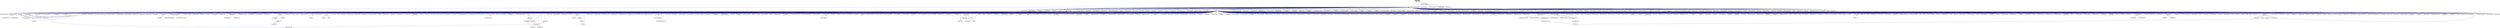 digraph "when_each.hpp"
{
  edge [fontname="Helvetica",fontsize="10",labelfontname="Helvetica",labelfontsize="10"];
  node [fontname="Helvetica",fontsize="10",shape=record];
  Node198 [label="when_each.hpp",height=0.2,width=0.4,color="black", fillcolor="grey75", style="filled", fontcolor="black"];
  Node198 -> Node199 [dir="back",color="midnightblue",fontsize="10",style="solid",fontname="Helvetica"];
  Node199 [label="lcos.hpp",height=0.2,width=0.4,color="black", fillcolor="white", style="filled",URL="$d5/deb/lcos_8hpp.html"];
  Node199 -> Node200 [dir="back",color="midnightblue",fontsize="10",style="solid",fontname="Helvetica"];
  Node200 [label="allgather_and_gate.cpp",height=0.2,width=0.4,color="black", fillcolor="white", style="filled",URL="$d1/d56/allgather__and__gate_8cpp.html"];
  Node199 -> Node201 [dir="back",color="midnightblue",fontsize="10",style="solid",fontname="Helvetica"];
  Node201 [label="apex_balance.cpp",height=0.2,width=0.4,color="black", fillcolor="white", style="filled",URL="$d4/d8e/apex__balance_8cpp.html"];
  Node199 -> Node202 [dir="back",color="midnightblue",fontsize="10",style="solid",fontname="Helvetica"];
  Node202 [label="apex_policy_engine\l_active_thread_count.cpp",height=0.2,width=0.4,color="black", fillcolor="white", style="filled",URL="$d5/d01/apex__policy__engine__active__thread__count_8cpp.html"];
  Node199 -> Node203 [dir="back",color="midnightblue",fontsize="10",style="solid",fontname="Helvetica"];
  Node203 [label="apex_policy_engine\l_events.cpp",height=0.2,width=0.4,color="black", fillcolor="white", style="filled",URL="$df/d0f/apex__policy__engine__events_8cpp.html"];
  Node199 -> Node204 [dir="back",color="midnightblue",fontsize="10",style="solid",fontname="Helvetica"];
  Node204 [label="apex_policy_engine\l_periodic.cpp",height=0.2,width=0.4,color="black", fillcolor="white", style="filled",URL="$d5/d7b/apex__policy__engine__periodic_8cpp.html"];
  Node199 -> Node205 [dir="back",color="midnightblue",fontsize="10",style="solid",fontname="Helvetica"];
  Node205 [label="heartbeat.cpp",height=0.2,width=0.4,color="black", fillcolor="white", style="filled",URL="$d8/d98/heartbeat_8cpp.html"];
  Node199 -> Node206 [dir="back",color="midnightblue",fontsize="10",style="solid",fontname="Helvetica"];
  Node206 [label="hello_world_component.hpp",height=0.2,width=0.4,color="black", fillcolor="white", style="filled",URL="$df/df0/hello__world__component_8hpp.html"];
  Node206 -> Node207 [dir="back",color="midnightblue",fontsize="10",style="solid",fontname="Helvetica"];
  Node207 [label="hello_world_client.cpp",height=0.2,width=0.4,color="black", fillcolor="white", style="filled",URL="$d5/da6/hello__world__client_8cpp.html"];
  Node206 -> Node208 [dir="back",color="midnightblue",fontsize="10",style="solid",fontname="Helvetica"];
  Node208 [label="hello_world_component.cpp",height=0.2,width=0.4,color="black", fillcolor="white", style="filled",URL="$d8/daa/hello__world__component_8cpp.html"];
  Node199 -> Node209 [dir="back",color="midnightblue",fontsize="10",style="solid",fontname="Helvetica"];
  Node209 [label="row.hpp",height=0.2,width=0.4,color="black", fillcolor="white", style="filled",URL="$dc/d69/row_8hpp.html"];
  Node209 -> Node210 [dir="back",color="midnightblue",fontsize="10",style="solid",fontname="Helvetica"];
  Node210 [label="grid.hpp",height=0.2,width=0.4,color="red", fillcolor="white", style="filled",URL="$dc/d8a/grid_8hpp.html"];
  Node210 -> Node211 [dir="back",color="midnightblue",fontsize="10",style="solid",fontname="Helvetica"];
  Node211 [label="jacobi.cpp",height=0.2,width=0.4,color="black", fillcolor="white", style="filled",URL="$d2/d27/jacobi_8cpp.html"];
  Node210 -> Node212 [dir="back",color="midnightblue",fontsize="10",style="solid",fontname="Helvetica"];
  Node212 [label="solver.hpp",height=0.2,width=0.4,color="red", fillcolor="white", style="filled",URL="$db/d9a/server_2solver_8hpp.html"];
  Node212 -> Node214 [dir="back",color="midnightblue",fontsize="10",style="solid",fontname="Helvetica"];
  Node214 [label="solver.cpp",height=0.2,width=0.4,color="black", fillcolor="white", style="filled",URL="$d6/d94/solver_8cpp.html"];
  Node210 -> Node215 [dir="back",color="midnightblue",fontsize="10",style="solid",fontname="Helvetica"];
  Node215 [label="grid.cpp",height=0.2,width=0.4,color="black", fillcolor="white", style="filled",URL="$d6/d1b/jacobi__component_2grid_8cpp.html"];
  Node209 -> Node216 [dir="back",color="midnightblue",fontsize="10",style="solid",fontname="Helvetica"];
  Node216 [label="stencil_iterator.hpp",height=0.2,width=0.4,color="black", fillcolor="white", style="filled",URL="$dc/d5c/server_2stencil__iterator_8hpp.html"];
  Node216 -> Node212 [dir="back",color="midnightblue",fontsize="10",style="solid",fontname="Helvetica"];
  Node216 -> Node217 [dir="back",color="midnightblue",fontsize="10",style="solid",fontname="Helvetica"];
  Node217 [label="stencil_iterator.cpp",height=0.2,width=0.4,color="black", fillcolor="white", style="filled",URL="$d6/de1/server_2stencil__iterator_8cpp.html"];
  Node216 -> Node218 [dir="back",color="midnightblue",fontsize="10",style="solid",fontname="Helvetica"];
  Node218 [label="stencil_iterator.cpp",height=0.2,width=0.4,color="black", fillcolor="white", style="filled",URL="$d7/d71/stencil__iterator_8cpp.html"];
  Node209 -> Node215 [dir="back",color="midnightblue",fontsize="10",style="solid",fontname="Helvetica"];
  Node199 -> Node219 [dir="back",color="midnightblue",fontsize="10",style="solid",fontname="Helvetica"];
  Node219 [label="stencil_iterator.hpp",height=0.2,width=0.4,color="black", fillcolor="white", style="filled",URL="$d4/dc8/stencil__iterator_8hpp.html"];
  Node219 -> Node212 [dir="back",color="midnightblue",fontsize="10",style="solid",fontname="Helvetica"];
  Node219 -> Node216 [dir="back",color="midnightblue",fontsize="10",style="solid",fontname="Helvetica"];
  Node219 -> Node218 [dir="back",color="midnightblue",fontsize="10",style="solid",fontname="Helvetica"];
  Node199 -> Node216 [dir="back",color="midnightblue",fontsize="10",style="solid",fontname="Helvetica"];
  Node199 -> Node220 [dir="back",color="midnightblue",fontsize="10",style="solid",fontname="Helvetica"];
  Node220 [label="jacobi_hpx.cpp",height=0.2,width=0.4,color="black", fillcolor="white", style="filled",URL="$d8/d72/jacobi__hpx_8cpp.html"];
  Node199 -> Node221 [dir="back",color="midnightblue",fontsize="10",style="solid",fontname="Helvetica"];
  Node221 [label="jacobi_nonuniform_hpx.cpp",height=0.2,width=0.4,color="black", fillcolor="white", style="filled",URL="$de/d56/jacobi__nonuniform__hpx_8cpp.html"];
  Node199 -> Node222 [dir="back",color="midnightblue",fontsize="10",style="solid",fontname="Helvetica"];
  Node222 [label="enumerate_threads.cpp",height=0.2,width=0.4,color="black", fillcolor="white", style="filled",URL="$d3/dd4/enumerate__threads_8cpp.html"];
  Node199 -> Node223 [dir="back",color="midnightblue",fontsize="10",style="solid",fontname="Helvetica"];
  Node223 [label="fibonacci_await.cpp",height=0.2,width=0.4,color="black", fillcolor="white", style="filled",URL="$dc/d1c/fibonacci__await_8cpp.html"];
  Node199 -> Node224 [dir="back",color="midnightblue",fontsize="10",style="solid",fontname="Helvetica"];
  Node224 [label="fibonacci_dataflow.cpp",height=0.2,width=0.4,color="black", fillcolor="white", style="filled",URL="$df/d3d/fibonacci__dataflow_8cpp.html"];
  Node199 -> Node225 [dir="back",color="midnightblue",fontsize="10",style="solid",fontname="Helvetica"];
  Node225 [label="fibonacci_futures.cpp",height=0.2,width=0.4,color="black", fillcolor="white", style="filled",URL="$d6/de3/fibonacci__futures_8cpp.html"];
  Node199 -> Node226 [dir="back",color="midnightblue",fontsize="10",style="solid",fontname="Helvetica"];
  Node226 [label="fibonacci_futures_distributed.cpp",height=0.2,width=0.4,color="black", fillcolor="white", style="filled",URL="$d1/dc9/fibonacci__futures__distributed_8cpp.html"];
  Node199 -> Node227 [dir="back",color="midnightblue",fontsize="10",style="solid",fontname="Helvetica"];
  Node227 [label="fractals.cpp",height=0.2,width=0.4,color="black", fillcolor="white", style="filled",URL="$d8/d58/fractals_8cpp.html"];
  Node199 -> Node228 [dir="back",color="midnightblue",fontsize="10",style="solid",fontname="Helvetica"];
  Node228 [label="fractals_executor.cpp",height=0.2,width=0.4,color="black", fillcolor="white", style="filled",URL="$d9/da9/fractals__executor_8cpp.html"];
  Node199 -> Node229 [dir="back",color="midnightblue",fontsize="10",style="solid",fontname="Helvetica"];
  Node229 [label="fractals_struct.cpp",height=0.2,width=0.4,color="black", fillcolor="white", style="filled",URL="$d8/d2f/fractals__struct_8cpp.html"];
  Node199 -> Node230 [dir="back",color="midnightblue",fontsize="10",style="solid",fontname="Helvetica"];
  Node230 [label="hello_world.cpp",height=0.2,width=0.4,color="black", fillcolor="white", style="filled",URL="$d0/d67/hello__world_8cpp.html"];
  Node199 -> Node231 [dir="back",color="midnightblue",fontsize="10",style="solid",fontname="Helvetica"];
  Node231 [label="latch_local.cpp",height=0.2,width=0.4,color="black", fillcolor="white", style="filled",URL="$dd/dd3/latch__local_8cpp.html"];
  Node199 -> Node232 [dir="back",color="midnightblue",fontsize="10",style="solid",fontname="Helvetica"];
  Node232 [label="latch_remote.cpp",height=0.2,width=0.4,color="black", fillcolor="white", style="filled",URL="$df/d59/latch__remote_8cpp.html"];
  Node199 -> Node233 [dir="back",color="midnightblue",fontsize="10",style="solid",fontname="Helvetica"];
  Node233 [label="local_channel.cpp",height=0.2,width=0.4,color="black", fillcolor="white", style="filled",URL="$d0/d3e/local__channel_8cpp.html"];
  Node199 -> Node234 [dir="back",color="midnightblue",fontsize="10",style="solid",fontname="Helvetica"];
  Node234 [label="pingpong.cpp",height=0.2,width=0.4,color="black", fillcolor="white", style="filled",URL="$dd/d4d/pingpong_8cpp.html"];
  Node199 -> Node235 [dir="back",color="midnightblue",fontsize="10",style="solid",fontname="Helvetica"];
  Node235 [label="shared_mutex.cpp",height=0.2,width=0.4,color="black", fillcolor="white", style="filled",URL="$da/d0b/shared__mutex_8cpp.html"];
  Node199 -> Node236 [dir="back",color="midnightblue",fontsize="10",style="solid",fontname="Helvetica"];
  Node236 [label="wait_composition.cpp",height=0.2,width=0.4,color="black", fillcolor="white", style="filled",URL="$d6/d13/wait__composition_8cpp.html"];
  Node199 -> Node237 [dir="back",color="midnightblue",fontsize="10",style="solid",fontname="Helvetica"];
  Node237 [label="sheneos_compare.cpp",height=0.2,width=0.4,color="black", fillcolor="white", style="filled",URL="$dc/d11/sheneos__compare_8cpp.html"];
  Node199 -> Node238 [dir="back",color="midnightblue",fontsize="10",style="solid",fontname="Helvetica"];
  Node238 [label="spell_check_file.cpp",height=0.2,width=0.4,color="black", fillcolor="white", style="filled",URL="$df/df7/spell__check__file_8cpp.html"];
  Node199 -> Node239 [dir="back",color="midnightblue",fontsize="10",style="solid",fontname="Helvetica"];
  Node239 [label="spell_check_simple.cpp",height=0.2,width=0.4,color="black", fillcolor="white", style="filled",URL="$dd/d54/spell__check__simple_8cpp.html"];
  Node199 -> Node240 [dir="back",color="midnightblue",fontsize="10",style="solid",fontname="Helvetica"];
  Node240 [label="simple_central_tuplespace\l_client.cpp",height=0.2,width=0.4,color="black", fillcolor="white", style="filled",URL="$d1/d7b/simple__central__tuplespace__client_8cpp.html"];
  Node199 -> Node241 [dir="back",color="midnightblue",fontsize="10",style="solid",fontname="Helvetica"];
  Node241 [label="hpx.hpp",height=0.2,width=0.4,color="red", fillcolor="white", style="filled",URL="$d0/daa/hpx_8hpp.html"];
  Node241 -> Node242 [dir="back",color="midnightblue",fontsize="10",style="solid",fontname="Helvetica"];
  Node242 [label="1d_stencil_1.cpp",height=0.2,width=0.4,color="black", fillcolor="white", style="filled",URL="$d2/db1/1d__stencil__1_8cpp.html"];
  Node241 -> Node243 [dir="back",color="midnightblue",fontsize="10",style="solid",fontname="Helvetica"];
  Node243 [label="1d_stencil_2.cpp",height=0.2,width=0.4,color="black", fillcolor="white", style="filled",URL="$d3/dd1/1d__stencil__2_8cpp.html"];
  Node241 -> Node244 [dir="back",color="midnightblue",fontsize="10",style="solid",fontname="Helvetica"];
  Node244 [label="1d_stencil_3.cpp",height=0.2,width=0.4,color="black", fillcolor="white", style="filled",URL="$db/d19/1d__stencil__3_8cpp.html"];
  Node241 -> Node245 [dir="back",color="midnightblue",fontsize="10",style="solid",fontname="Helvetica"];
  Node245 [label="1d_stencil_4.cpp",height=0.2,width=0.4,color="black", fillcolor="white", style="filled",URL="$d1/d7d/1d__stencil__4_8cpp.html"];
  Node241 -> Node246 [dir="back",color="midnightblue",fontsize="10",style="solid",fontname="Helvetica"];
  Node246 [label="1d_stencil_4_parallel.cpp",height=0.2,width=0.4,color="black", fillcolor="white", style="filled",URL="$d6/d05/1d__stencil__4__parallel_8cpp.html"];
  Node241 -> Node247 [dir="back",color="midnightblue",fontsize="10",style="solid",fontname="Helvetica"];
  Node247 [label="1d_stencil_4_repart.cpp",height=0.2,width=0.4,color="black", fillcolor="white", style="filled",URL="$d0/d6b/1d__stencil__4__repart_8cpp.html"];
  Node241 -> Node248 [dir="back",color="midnightblue",fontsize="10",style="solid",fontname="Helvetica"];
  Node248 [label="1d_stencil_4_throttle.cpp",height=0.2,width=0.4,color="black", fillcolor="white", style="filled",URL="$d6/de5/1d__stencil__4__throttle_8cpp.html"];
  Node241 -> Node249 [dir="back",color="midnightblue",fontsize="10",style="solid",fontname="Helvetica"];
  Node249 [label="1d_stencil_5.cpp",height=0.2,width=0.4,color="black", fillcolor="white", style="filled",URL="$d7/d2a/1d__stencil__5_8cpp.html"];
  Node241 -> Node250 [dir="back",color="midnightblue",fontsize="10",style="solid",fontname="Helvetica"];
  Node250 [label="1d_stencil_6.cpp",height=0.2,width=0.4,color="black", fillcolor="white", style="filled",URL="$db/de7/1d__stencil__6_8cpp.html"];
  Node241 -> Node251 [dir="back",color="midnightblue",fontsize="10",style="solid",fontname="Helvetica"];
  Node251 [label="1d_stencil_7.cpp",height=0.2,width=0.4,color="black", fillcolor="white", style="filled",URL="$d4/d5a/1d__stencil__7_8cpp.html"];
  Node241 -> Node252 [dir="back",color="midnightblue",fontsize="10",style="solid",fontname="Helvetica"];
  Node252 [label="1d_stencil_8.cpp",height=0.2,width=0.4,color="black", fillcolor="white", style="filled",URL="$df/de0/1d__stencil__8_8cpp.html"];
  Node241 -> Node253 [dir="back",color="midnightblue",fontsize="10",style="solid",fontname="Helvetica"];
  Node253 [label="accumulator.cpp",height=0.2,width=0.4,color="black", fillcolor="white", style="filled",URL="$d1/d81/accumulator_8cpp.html"];
  Node241 -> Node254 [dir="back",color="midnightblue",fontsize="10",style="solid",fontname="Helvetica"];
  Node254 [label="accumulator.hpp",height=0.2,width=0.4,color="red", fillcolor="white", style="filled",URL="$d4/d9d/server_2accumulator_8hpp.html"];
  Node254 -> Node253 [dir="back",color="midnightblue",fontsize="10",style="solid",fontname="Helvetica"];
  Node241 -> Node257 [dir="back",color="midnightblue",fontsize="10",style="solid",fontname="Helvetica"];
  Node257 [label="template_function_accumulator.hpp",height=0.2,width=0.4,color="black", fillcolor="white", style="filled",URL="$d7/da6/server_2template__function__accumulator_8hpp.html"];
  Node257 -> Node258 [dir="back",color="midnightblue",fontsize="10",style="solid",fontname="Helvetica"];
  Node258 [label="template_function_accumulator.cpp",height=0.2,width=0.4,color="black", fillcolor="white", style="filled",URL="$d5/d02/template__function__accumulator_8cpp.html"];
  Node257 -> Node259 [dir="back",color="midnightblue",fontsize="10",style="solid",fontname="Helvetica"];
  Node259 [label="template_function_accumulator.hpp",height=0.2,width=0.4,color="red", fillcolor="white", style="filled",URL="$d3/de9/template__function__accumulator_8hpp.html"];
  Node241 -> Node261 [dir="back",color="midnightblue",fontsize="10",style="solid",fontname="Helvetica"];
  Node261 [label="template_accumulator.cpp",height=0.2,width=0.4,color="black", fillcolor="white", style="filled",URL="$d0/d4a/template__accumulator_8cpp.html"];
  Node241 -> Node258 [dir="back",color="midnightblue",fontsize="10",style="solid",fontname="Helvetica"];
  Node241 -> Node259 [dir="back",color="midnightblue",fontsize="10",style="solid",fontname="Helvetica"];
  Node241 -> Node262 [dir="back",color="midnightblue",fontsize="10",style="solid",fontname="Helvetica"];
  Node262 [label="allgather_module.cpp",height=0.2,width=0.4,color="black", fillcolor="white", style="filled",URL="$df/de4/allgather__module_8cpp.html"];
  Node241 -> Node263 [dir="back",color="midnightblue",fontsize="10",style="solid",fontname="Helvetica"];
  Node263 [label="allgather.cpp",height=0.2,width=0.4,color="black", fillcolor="white", style="filled",URL="$d7/d06/allgather_8cpp.html"];
  Node241 -> Node200 [dir="back",color="midnightblue",fontsize="10",style="solid",fontname="Helvetica"];
  Node241 -> Node264 [dir="back",color="midnightblue",fontsize="10",style="solid",fontname="Helvetica"];
  Node264 [label="ag_client.cpp",height=0.2,width=0.4,color="black", fillcolor="white", style="filled",URL="$d4/d5d/ag__client_8cpp.html"];
  Node241 -> Node265 [dir="back",color="midnightblue",fontsize="10",style="solid",fontname="Helvetica"];
  Node265 [label="hpx_thread_phase.cpp",height=0.2,width=0.4,color="black", fillcolor="white", style="filled",URL="$d5/dca/hpx__thread__phase_8cpp.html"];
  Node241 -> Node266 [dir="back",color="midnightblue",fontsize="10",style="solid",fontname="Helvetica"];
  Node266 [label="os_thread_num.cpp",height=0.2,width=0.4,color="black", fillcolor="white", style="filled",URL="$d2/dfb/os__thread__num_8cpp.html"];
  Node241 -> Node267 [dir="back",color="midnightblue",fontsize="10",style="solid",fontname="Helvetica"];
  Node267 [label="cancelable_action.cpp",height=0.2,width=0.4,color="black", fillcolor="white", style="filled",URL="$d5/d0c/cancelable__action_8cpp.html"];
  Node241 -> Node268 [dir="back",color="midnightblue",fontsize="10",style="solid",fontname="Helvetica"];
  Node268 [label="cancelable_action.hpp",height=0.2,width=0.4,color="black", fillcolor="white", style="filled",URL="$d5/d4d/server_2cancelable__action_8hpp.html"];
  Node268 -> Node267 [dir="back",color="midnightblue",fontsize="10",style="solid",fontname="Helvetica"];
  Node268 -> Node269 [dir="back",color="midnightblue",fontsize="10",style="solid",fontname="Helvetica"];
  Node269 [label="cancelable_action.hpp",height=0.2,width=0.4,color="red", fillcolor="white", style="filled",URL="$d0/da3/stubs_2cancelable__action_8hpp.html"];
  Node241 -> Node269 [dir="back",color="midnightblue",fontsize="10",style="solid",fontname="Helvetica"];
  Node241 -> Node271 [dir="back",color="midnightblue",fontsize="10",style="solid",fontname="Helvetica"];
  Node271 [label="cancelable_action_client.cpp",height=0.2,width=0.4,color="black", fillcolor="white", style="filled",URL="$d1/db8/cancelable__action__client_8cpp.html"];
  Node241 -> Node272 [dir="back",color="midnightblue",fontsize="10",style="solid",fontname="Helvetica"];
  Node272 [label="cublas_matmul.cpp",height=0.2,width=0.4,color="black", fillcolor="white", style="filled",URL="$dd/d84/cublas__matmul_8cpp.html"];
  Node241 -> Node273 [dir="back",color="midnightblue",fontsize="10",style="solid",fontname="Helvetica"];
  Node273 [label="win_perf_counters.cpp",height=0.2,width=0.4,color="black", fillcolor="white", style="filled",URL="$d8/d11/win__perf__counters_8cpp.html"];
  Node241 -> Node274 [dir="back",color="midnightblue",fontsize="10",style="solid",fontname="Helvetica"];
  Node274 [label="win_perf_counters.hpp",height=0.2,width=0.4,color="black", fillcolor="white", style="filled",URL="$d5/da7/win__perf__counters_8hpp.html"];
  Node241 -> Node206 [dir="back",color="midnightblue",fontsize="10",style="solid",fontname="Helvetica"];
  Node241 -> Node275 [dir="back",color="midnightblue",fontsize="10",style="solid",fontname="Helvetica"];
  Node275 [label="interpolate1d.cpp",height=0.2,width=0.4,color="black", fillcolor="white", style="filled",URL="$d0/d05/interpolate1d_8cpp.html"];
  Node241 -> Node276 [dir="back",color="midnightblue",fontsize="10",style="solid",fontname="Helvetica"];
  Node276 [label="partition.hpp",height=0.2,width=0.4,color="black", fillcolor="white", style="filled",URL="$d0/d7a/examples_2interpolate1d_2interpolate1d_2partition_8hpp.html"];
  Node276 -> Node275 [dir="back",color="midnightblue",fontsize="10",style="solid",fontname="Helvetica"];
  Node276 -> Node277 [dir="back",color="midnightblue",fontsize="10",style="solid",fontname="Helvetica"];
  Node277 [label="interpolate1d.hpp",height=0.2,width=0.4,color="red", fillcolor="white", style="filled",URL="$d4/dc7/interpolate1d_8hpp.html"];
  Node277 -> Node275 [dir="back",color="midnightblue",fontsize="10",style="solid",fontname="Helvetica"];
  Node241 -> Node279 [dir="back",color="midnightblue",fontsize="10",style="solid",fontname="Helvetica"];
  Node279 [label="partition.hpp",height=0.2,width=0.4,color="black", fillcolor="white", style="filled",URL="$d0/dff/examples_2interpolate1d_2interpolate1d_2server_2partition_8hpp.html"];
  Node279 -> Node276 [dir="back",color="midnightblue",fontsize="10",style="solid",fontname="Helvetica"];
  Node279 -> Node280 [dir="back",color="midnightblue",fontsize="10",style="solid",fontname="Helvetica"];
  Node280 [label="partition.cpp",height=0.2,width=0.4,color="black", fillcolor="white", style="filled",URL="$d0/d4f/examples_2interpolate1d_2interpolate1d_2server_2partition_8cpp.html"];
  Node241 -> Node277 [dir="back",color="midnightblue",fontsize="10",style="solid",fontname="Helvetica"];
  Node241 -> Node281 [dir="back",color="midnightblue",fontsize="10",style="solid",fontname="Helvetica"];
  Node281 [label="read_values.cpp",height=0.2,width=0.4,color="black", fillcolor="white", style="filled",URL="$d0/d8c/interpolate1d_2interpolate1d_2read__values_8cpp.html"];
  Node241 -> Node280 [dir="back",color="midnightblue",fontsize="10",style="solid",fontname="Helvetica"];
  Node241 -> Node211 [dir="back",color="midnightblue",fontsize="10",style="solid",fontname="Helvetica"];
  Node241 -> Node215 [dir="back",color="midnightblue",fontsize="10",style="solid",fontname="Helvetica"];
  Node241 -> Node282 [dir="back",color="midnightblue",fontsize="10",style="solid",fontname="Helvetica"];
  Node282 [label="row.cpp",height=0.2,width=0.4,color="black", fillcolor="white", style="filled",URL="$d3/d86/server_2row_8cpp.html"];
  Node241 -> Node214 [dir="back",color="midnightblue",fontsize="10",style="solid",fontname="Helvetica"];
  Node241 -> Node217 [dir="back",color="midnightblue",fontsize="10",style="solid",fontname="Helvetica"];
  Node241 -> Node218 [dir="back",color="midnightblue",fontsize="10",style="solid",fontname="Helvetica"];
  Node241 -> Node283 [dir="back",color="midnightblue",fontsize="10",style="solid",fontname="Helvetica"];
  Node283 [label="jacobi.cpp",height=0.2,width=0.4,color="black", fillcolor="white", style="filled",URL="$d3/d44/smp_2jacobi_8cpp.html"];
  Node241 -> Node220 [dir="back",color="midnightblue",fontsize="10",style="solid",fontname="Helvetica"];
  Node241 -> Node284 [dir="back",color="midnightblue",fontsize="10",style="solid",fontname="Helvetica"];
  Node284 [label="jacobi_nonuniform.cpp",height=0.2,width=0.4,color="black", fillcolor="white", style="filled",URL="$dd/ddc/jacobi__nonuniform_8cpp.html"];
  Node241 -> Node221 [dir="back",color="midnightblue",fontsize="10",style="solid",fontname="Helvetica"];
  Node241 -> Node285 [dir="back",color="midnightblue",fontsize="10",style="solid",fontname="Helvetica"];
  Node285 [label="nqueen.cpp",height=0.2,width=0.4,color="black", fillcolor="white", style="filled",URL="$db/dca/nqueen_8cpp.html"];
  Node241 -> Node286 [dir="back",color="midnightblue",fontsize="10",style="solid",fontname="Helvetica"];
  Node286 [label="nqueen.hpp",height=0.2,width=0.4,color="red", fillcolor="white", style="filled",URL="$de/d58/server_2nqueen_8hpp.html"];
  Node286 -> Node285 [dir="back",color="midnightblue",fontsize="10",style="solid",fontname="Helvetica"];
  Node241 -> Node289 [dir="back",color="midnightblue",fontsize="10",style="solid",fontname="Helvetica"];
  Node289 [label="nqueen_client.cpp",height=0.2,width=0.4,color="black", fillcolor="white", style="filled",URL="$d3/d5e/nqueen__client_8cpp.html"];
  Node241 -> Node290 [dir="back",color="midnightblue",fontsize="10",style="solid",fontname="Helvetica"];
  Node290 [label="sine.cpp",height=0.2,width=0.4,color="black", fillcolor="white", style="filled",URL="$d3/d0d/server_2sine_8cpp.html"];
  Node241 -> Node291 [dir="back",color="midnightblue",fontsize="10",style="solid",fontname="Helvetica"];
  Node291 [label="sine.hpp",height=0.2,width=0.4,color="black", fillcolor="white", style="filled",URL="$d8/dac/sine_8hpp.html"];
  Node291 -> Node290 [dir="back",color="midnightblue",fontsize="10",style="solid",fontname="Helvetica"];
  Node291 -> Node292 [dir="back",color="midnightblue",fontsize="10",style="solid",fontname="Helvetica"];
  Node292 [label="sine.cpp",height=0.2,width=0.4,color="black", fillcolor="white", style="filled",URL="$d5/dd8/sine_8cpp.html"];
  Node241 -> Node292 [dir="back",color="midnightblue",fontsize="10",style="solid",fontname="Helvetica"];
  Node241 -> Node293 [dir="back",color="midnightblue",fontsize="10",style="solid",fontname="Helvetica"];
  Node293 [label="sine_client.cpp",height=0.2,width=0.4,color="black", fillcolor="white", style="filled",URL="$db/d62/sine__client_8cpp.html"];
  Node241 -> Node294 [dir="back",color="midnightblue",fontsize="10",style="solid",fontname="Helvetica"];
  Node294 [label="qt.cpp",height=0.2,width=0.4,color="black", fillcolor="white", style="filled",URL="$df/d90/qt_8cpp.html"];
  Node241 -> Node295 [dir="back",color="midnightblue",fontsize="10",style="solid",fontname="Helvetica"];
  Node295 [label="queue_client.cpp",height=0.2,width=0.4,color="black", fillcolor="white", style="filled",URL="$d7/d96/queue__client_8cpp.html"];
  Node241 -> Node296 [dir="back",color="midnightblue",fontsize="10",style="solid",fontname="Helvetica"];
  Node296 [label="customize_async.cpp",height=0.2,width=0.4,color="black", fillcolor="white", style="filled",URL="$d0/d82/customize__async_8cpp.html"];
  Node241 -> Node297 [dir="back",color="midnightblue",fontsize="10",style="solid",fontname="Helvetica"];
  Node297 [label="data_actions.cpp",height=0.2,width=0.4,color="black", fillcolor="white", style="filled",URL="$dc/d68/data__actions_8cpp.html"];
  Node241 -> Node298 [dir="back",color="midnightblue",fontsize="10",style="solid",fontname="Helvetica"];
  Node298 [label="error_handling.cpp",height=0.2,width=0.4,color="black", fillcolor="white", style="filled",URL="$d9/d96/error__handling_8cpp.html"];
  Node241 -> Node299 [dir="back",color="midnightblue",fontsize="10",style="solid",fontname="Helvetica"];
  Node299 [label="event_synchronization.cpp",height=0.2,width=0.4,color="black", fillcolor="white", style="filled",URL="$d0/d35/event__synchronization_8cpp.html"];
  Node241 -> Node300 [dir="back",color="midnightblue",fontsize="10",style="solid",fontname="Helvetica"];
  Node300 [label="factorial.cpp",height=0.2,width=0.4,color="black", fillcolor="white", style="filled",URL="$d9/d00/factorial_8cpp.html"];
  Node241 -> Node301 [dir="back",color="midnightblue",fontsize="10",style="solid",fontname="Helvetica"];
  Node301 [label="file_serialization.cpp",height=0.2,width=0.4,color="black", fillcolor="white", style="filled",URL="$de/d58/file__serialization_8cpp.html"];
  Node241 -> Node302 [dir="back",color="midnightblue",fontsize="10",style="solid",fontname="Helvetica"];
  Node302 [label="init_globally.cpp",height=0.2,width=0.4,color="black", fillcolor="white", style="filled",URL="$d6/dad/init__globally_8cpp.html"];
  Node241 -> Node303 [dir="back",color="midnightblue",fontsize="10",style="solid",fontname="Helvetica"];
  Node303 [label="interest_calculator.cpp",height=0.2,width=0.4,color="black", fillcolor="white", style="filled",URL="$d2/d86/interest__calculator_8cpp.html"];
  Node241 -> Node304 [dir="back",color="midnightblue",fontsize="10",style="solid",fontname="Helvetica"];
  Node304 [label="non_atomic_rma.cpp",height=0.2,width=0.4,color="black", fillcolor="white", style="filled",URL="$d7/d8b/non__atomic__rma_8cpp.html"];
  Node241 -> Node305 [dir="back",color="midnightblue",fontsize="10",style="solid",fontname="Helvetica"];
  Node305 [label="partitioned_vector\l_spmd_foreach.cpp",height=0.2,width=0.4,color="black", fillcolor="white", style="filled",URL="$db/d7c/partitioned__vector__spmd__foreach_8cpp.html"];
  Node241 -> Node306 [dir="back",color="midnightblue",fontsize="10",style="solid",fontname="Helvetica"];
  Node306 [label="pipeline1.cpp",height=0.2,width=0.4,color="black", fillcolor="white", style="filled",URL="$d5/d77/pipeline1_8cpp.html"];
  Node241 -> Node307 [dir="back",color="midnightblue",fontsize="10",style="solid",fontname="Helvetica"];
  Node307 [label="quicksort.cpp",height=0.2,width=0.4,color="black", fillcolor="white", style="filled",URL="$d3/d1e/quicksort_8cpp.html"];
  Node241 -> Node308 [dir="back",color="midnightblue",fontsize="10",style="solid",fontname="Helvetica"];
  Node308 [label="receive_buffer.cpp",height=0.2,width=0.4,color="black", fillcolor="white", style="filled",URL="$d7/d10/receive__buffer_8cpp.html"];
  Node241 -> Node309 [dir="back",color="midnightblue",fontsize="10",style="solid",fontname="Helvetica"];
  Node309 [label="safe_object.cpp",height=0.2,width=0.4,color="black", fillcolor="white", style="filled",URL="$dd/d52/safe__object_8cpp.html"];
  Node241 -> Node310 [dir="back",color="midnightblue",fontsize="10",style="solid",fontname="Helvetica"];
  Node310 [label="sort_by_key_demo.cpp",height=0.2,width=0.4,color="black", fillcolor="white", style="filled",URL="$da/d20/sort__by__key__demo_8cpp.html"];
  Node241 -> Node311 [dir="back",color="midnightblue",fontsize="10",style="solid",fontname="Helvetica"];
  Node311 [label="timed_wake.cpp",height=0.2,width=0.4,color="black", fillcolor="white", style="filled",URL="$d8/df9/timed__wake_8cpp.html"];
  Node241 -> Node312 [dir="back",color="midnightblue",fontsize="10",style="solid",fontname="Helvetica"];
  Node312 [label="vector_counting_dotproduct.cpp",height=0.2,width=0.4,color="black", fillcolor="white", style="filled",URL="$df/de9/vector__counting__dotproduct_8cpp.html"];
  Node241 -> Node313 [dir="back",color="midnightblue",fontsize="10",style="solid",fontname="Helvetica"];
  Node313 [label="vector_zip_dotproduct.cpp",height=0.2,width=0.4,color="black", fillcolor="white", style="filled",URL="$dc/d18/vector__zip__dotproduct_8cpp.html"];
  Node241 -> Node314 [dir="back",color="midnightblue",fontsize="10",style="solid",fontname="Helvetica"];
  Node314 [label="zerocopy_rdma.cpp",height=0.2,width=0.4,color="black", fillcolor="white", style="filled",URL="$d1/dad/zerocopy__rdma_8cpp.html"];
  Node241 -> Node315 [dir="back",color="midnightblue",fontsize="10",style="solid",fontname="Helvetica"];
  Node315 [label="random_mem_access.cpp",height=0.2,width=0.4,color="black", fillcolor="white", style="filled",URL="$d1/d51/random__mem__access_8cpp.html"];
  Node241 -> Node316 [dir="back",color="midnightblue",fontsize="10",style="solid",fontname="Helvetica"];
  Node316 [label="random_mem_access.hpp",height=0.2,width=0.4,color="red", fillcolor="white", style="filled",URL="$d0/d19/server_2random__mem__access_8hpp.html"];
  Node316 -> Node315 [dir="back",color="midnightblue",fontsize="10",style="solid",fontname="Helvetica"];
  Node241 -> Node319 [dir="back",color="midnightblue",fontsize="10",style="solid",fontname="Helvetica"];
  Node319 [label="random_mem_access_client.cpp",height=0.2,width=0.4,color="black", fillcolor="white", style="filled",URL="$df/d1b/random__mem__access__client_8cpp.html"];
  Node241 -> Node320 [dir="back",color="midnightblue",fontsize="10",style="solid",fontname="Helvetica"];
  Node320 [label="oversubscribing_resource\l_partitioner.cpp",height=0.2,width=0.4,color="black", fillcolor="white", style="filled",URL="$dd/dee/oversubscribing__resource__partitioner_8cpp.html"];
  Node241 -> Node321 [dir="back",color="midnightblue",fontsize="10",style="solid",fontname="Helvetica"];
  Node321 [label="simple_resource_partitioner.cpp",height=0.2,width=0.4,color="black", fillcolor="white", style="filled",URL="$d5/df9/simple__resource__partitioner_8cpp.html"];
  Node241 -> Node322 [dir="back",color="midnightblue",fontsize="10",style="solid",fontname="Helvetica"];
  Node322 [label="dimension.hpp",height=0.2,width=0.4,color="red", fillcolor="white", style="filled",URL="$d6/d39/sheneos_2sheneos_2dimension_8hpp.html"];
  Node322 -> Node328 [dir="back",color="midnightblue",fontsize="10",style="solid",fontname="Helvetica"];
  Node328 [label="partition3d.hpp",height=0.2,width=0.4,color="black", fillcolor="white", style="filled",URL="$dd/dbf/server_2partition3d_8hpp.html"];
  Node328 -> Node329 [dir="back",color="midnightblue",fontsize="10",style="solid",fontname="Helvetica"];
  Node329 [label="partition3d.hpp",height=0.2,width=0.4,color="black", fillcolor="white", style="filled",URL="$d1/d50/partition3d_8hpp.html"];
  Node329 -> Node325 [dir="back",color="midnightblue",fontsize="10",style="solid",fontname="Helvetica"];
  Node325 [label="interpolator.cpp",height=0.2,width=0.4,color="black", fillcolor="white", style="filled",URL="$d5/d02/interpolator_8cpp.html"];
  Node329 -> Node330 [dir="back",color="midnightblue",fontsize="10",style="solid",fontname="Helvetica"];
  Node330 [label="interpolator.hpp",height=0.2,width=0.4,color="red", fillcolor="white", style="filled",URL="$dc/d3b/interpolator_8hpp.html"];
  Node330 -> Node325 [dir="back",color="midnightblue",fontsize="10",style="solid",fontname="Helvetica"];
  Node330 -> Node237 [dir="back",color="midnightblue",fontsize="10",style="solid",fontname="Helvetica"];
  Node330 -> Node332 [dir="back",color="midnightblue",fontsize="10",style="solid",fontname="Helvetica"];
  Node332 [label="sheneos_test.cpp",height=0.2,width=0.4,color="black", fillcolor="white", style="filled",URL="$d4/d6e/sheneos__test_8cpp.html"];
  Node328 -> Node327 [dir="back",color="midnightblue",fontsize="10",style="solid",fontname="Helvetica"];
  Node327 [label="partition3d.cpp",height=0.2,width=0.4,color="black", fillcolor="white", style="filled",URL="$de/d70/partition3d_8cpp.html"];
  Node241 -> Node325 [dir="back",color="midnightblue",fontsize="10",style="solid",fontname="Helvetica"];
  Node241 -> Node329 [dir="back",color="midnightblue",fontsize="10",style="solid",fontname="Helvetica"];
  Node241 -> Node328 [dir="back",color="midnightblue",fontsize="10",style="solid",fontname="Helvetica"];
  Node241 -> Node330 [dir="back",color="midnightblue",fontsize="10",style="solid",fontname="Helvetica"];
  Node241 -> Node333 [dir="back",color="midnightblue",fontsize="10",style="solid",fontname="Helvetica"];
  Node333 [label="configuration.hpp",height=0.2,width=0.4,color="red", fillcolor="white", style="filled",URL="$dc/d0a/configuration_8hpp.html"];
  Node333 -> Node330 [dir="back",color="midnightblue",fontsize="10",style="solid",fontname="Helvetica"];
  Node241 -> Node326 [dir="back",color="midnightblue",fontsize="10",style="solid",fontname="Helvetica"];
  Node326 [label="read_values.cpp",height=0.2,width=0.4,color="black", fillcolor="white", style="filled",URL="$d7/da4/sheneos_2sheneos_2read__values_8cpp.html"];
  Node241 -> Node327 [dir="back",color="midnightblue",fontsize="10",style="solid",fontname="Helvetica"];
  Node241 -> Node332 [dir="back",color="midnightblue",fontsize="10",style="solid",fontname="Helvetica"];
  Node241 -> Node335 [dir="back",color="midnightblue",fontsize="10",style="solid",fontname="Helvetica"];
  Node335 [label="startup_shutdown.cpp",height=0.2,width=0.4,color="black", fillcolor="white", style="filled",URL="$d3/dfc/server_2startup__shutdown_8cpp.html"];
  Node241 -> Node336 [dir="back",color="midnightblue",fontsize="10",style="solid",fontname="Helvetica"];
  Node336 [label="startup_shutdown.cpp",height=0.2,width=0.4,color="black", fillcolor="white", style="filled",URL="$d0/ddb/startup__shutdown_8cpp.html"];
  Node241 -> Node337 [dir="back",color="midnightblue",fontsize="10",style="solid",fontname="Helvetica"];
  Node337 [label="spin.cpp",height=0.2,width=0.4,color="black", fillcolor="white", style="filled",URL="$d7/df2/spin_8cpp.html"];
  Node241 -> Node338 [dir="back",color="midnightblue",fontsize="10",style="solid",fontname="Helvetica"];
  Node338 [label="throttle.cpp",height=0.2,width=0.4,color="black", fillcolor="white", style="filled",URL="$de/d56/server_2throttle_8cpp.html"];
  Node241 -> Node339 [dir="back",color="midnightblue",fontsize="10",style="solid",fontname="Helvetica"];
  Node339 [label="throttle.hpp",height=0.2,width=0.4,color="black", fillcolor="white", style="filled",URL="$db/dc9/server_2throttle_8hpp.html"];
  Node339 -> Node338 [dir="back",color="midnightblue",fontsize="10",style="solid",fontname="Helvetica"];
  Node339 -> Node340 [dir="back",color="midnightblue",fontsize="10",style="solid",fontname="Helvetica"];
  Node340 [label="throttle.hpp",height=0.2,width=0.4,color="black", fillcolor="white", style="filled",URL="$d5/dec/stubs_2throttle_8hpp.html"];
  Node340 -> Node341 [dir="back",color="midnightblue",fontsize="10",style="solid",fontname="Helvetica"];
  Node341 [label="throttle.hpp",height=0.2,width=0.4,color="red", fillcolor="white", style="filled",URL="$d2/d2e/throttle_8hpp.html"];
  Node341 -> Node342 [dir="back",color="midnightblue",fontsize="10",style="solid",fontname="Helvetica"];
  Node342 [label="throttle.cpp",height=0.2,width=0.4,color="black", fillcolor="white", style="filled",URL="$db/d02/throttle_8cpp.html"];
  Node241 -> Node340 [dir="back",color="midnightblue",fontsize="10",style="solid",fontname="Helvetica"];
  Node241 -> Node342 [dir="back",color="midnightblue",fontsize="10",style="solid",fontname="Helvetica"];
  Node241 -> Node341 [dir="back",color="midnightblue",fontsize="10",style="solid",fontname="Helvetica"];
  Node241 -> Node344 [dir="back",color="midnightblue",fontsize="10",style="solid",fontname="Helvetica"];
  Node344 [label="transpose_await.cpp",height=0.2,width=0.4,color="black", fillcolor="white", style="filled",URL="$de/d68/transpose__await_8cpp.html"];
  Node241 -> Node345 [dir="back",color="midnightblue",fontsize="10",style="solid",fontname="Helvetica"];
  Node345 [label="transpose_block.cpp",height=0.2,width=0.4,color="black", fillcolor="white", style="filled",URL="$d0/de1/transpose__block_8cpp.html"];
  Node241 -> Node346 [dir="back",color="midnightblue",fontsize="10",style="solid",fontname="Helvetica"];
  Node346 [label="transpose_block_numa.cpp",height=0.2,width=0.4,color="black", fillcolor="white", style="filled",URL="$dd/d3b/transpose__block__numa_8cpp.html"];
  Node241 -> Node347 [dir="back",color="midnightblue",fontsize="10",style="solid",fontname="Helvetica"];
  Node347 [label="transpose_serial.cpp",height=0.2,width=0.4,color="black", fillcolor="white", style="filled",URL="$db/d74/transpose__serial_8cpp.html"];
  Node241 -> Node348 [dir="back",color="midnightblue",fontsize="10",style="solid",fontname="Helvetica"];
  Node348 [label="transpose_serial_block.cpp",height=0.2,width=0.4,color="black", fillcolor="white", style="filled",URL="$d8/daa/transpose__serial__block_8cpp.html"];
  Node241 -> Node349 [dir="back",color="midnightblue",fontsize="10",style="solid",fontname="Helvetica"];
  Node349 [label="transpose_serial_vector.cpp",height=0.2,width=0.4,color="black", fillcolor="white", style="filled",URL="$d4/d04/transpose__serial__vector_8cpp.html"];
  Node241 -> Node350 [dir="back",color="midnightblue",fontsize="10",style="solid",fontname="Helvetica"];
  Node350 [label="transpose_smp.cpp",height=0.2,width=0.4,color="black", fillcolor="white", style="filled",URL="$d2/d99/transpose__smp_8cpp.html"];
  Node241 -> Node351 [dir="back",color="midnightblue",fontsize="10",style="solid",fontname="Helvetica"];
  Node351 [label="transpose_smp_block.cpp",height=0.2,width=0.4,color="black", fillcolor="white", style="filled",URL="$da/d4d/transpose__smp__block_8cpp.html"];
  Node241 -> Node352 [dir="back",color="midnightblue",fontsize="10",style="solid",fontname="Helvetica"];
  Node352 [label="simple_central_tuplespace.hpp",height=0.2,width=0.4,color="red", fillcolor="white", style="filled",URL="$db/d69/server_2simple__central__tuplespace_8hpp.html"];
  Node352 -> Node353 [dir="back",color="midnightblue",fontsize="10",style="solid",fontname="Helvetica"];
  Node353 [label="simple_central_tuplespace.cpp",height=0.2,width=0.4,color="black", fillcolor="white", style="filled",URL="$d3/dec/simple__central__tuplespace_8cpp.html"];
  Node241 -> Node356 [dir="back",color="midnightblue",fontsize="10",style="solid",fontname="Helvetica"];
  Node356 [label="tuples_warehouse.hpp",height=0.2,width=0.4,color="black", fillcolor="white", style="filled",URL="$da/de6/tuples__warehouse_8hpp.html"];
  Node356 -> Node352 [dir="back",color="midnightblue",fontsize="10",style="solid",fontname="Helvetica"];
  Node241 -> Node353 [dir="back",color="midnightblue",fontsize="10",style="solid",fontname="Helvetica"];
  Node241 -> Node357 [dir="back",color="midnightblue",fontsize="10",style="solid",fontname="Helvetica"];
  Node357 [label="hpx_runtime.cpp",height=0.2,width=0.4,color="black", fillcolor="white", style="filled",URL="$d7/d1e/hpx__runtime_8cpp.html"];
  Node241 -> Node358 [dir="back",color="midnightblue",fontsize="10",style="solid",fontname="Helvetica"];
  Node358 [label="synchronize.cpp",height=0.2,width=0.4,color="black", fillcolor="white", style="filled",URL="$da/da2/synchronize_8cpp.html"];
  Node241 -> Node359 [dir="back",color="midnightblue",fontsize="10",style="solid",fontname="Helvetica"];
  Node359 [label="agas_cache_timings.cpp",height=0.2,width=0.4,color="black", fillcolor="white", style="filled",URL="$dd/d37/agas__cache__timings_8cpp.html"];
  Node241 -> Node360 [dir="back",color="midnightblue",fontsize="10",style="solid",fontname="Helvetica"];
  Node360 [label="async_overheads.cpp",height=0.2,width=0.4,color="black", fillcolor="white", style="filled",URL="$de/da6/async__overheads_8cpp.html"];
  Node241 -> Node361 [dir="back",color="midnightblue",fontsize="10",style="solid",fontname="Helvetica"];
  Node361 [label="coroutines_call_overhead.cpp",height=0.2,width=0.4,color="black", fillcolor="white", style="filled",URL="$da/d1e/coroutines__call__overhead_8cpp.html"];
  Node241 -> Node362 [dir="back",color="midnightblue",fontsize="10",style="solid",fontname="Helvetica"];
  Node362 [label="foreach_scaling.cpp",height=0.2,width=0.4,color="black", fillcolor="white", style="filled",URL="$d4/d94/foreach__scaling_8cpp.html"];
  Node241 -> Node363 [dir="back",color="midnightblue",fontsize="10",style="solid",fontname="Helvetica"];
  Node363 [label="function_object_wrapper\l_overhead.cpp",height=0.2,width=0.4,color="black", fillcolor="white", style="filled",URL="$d5/d6f/function__object__wrapper__overhead_8cpp.html"];
  Node241 -> Node364 [dir="back",color="midnightblue",fontsize="10",style="solid",fontname="Helvetica"];
  Node364 [label="hpx_homogeneous_timed\l_task_spawn_executors.cpp",height=0.2,width=0.4,color="black", fillcolor="white", style="filled",URL="$d1/d3b/hpx__homogeneous__timed__task__spawn__executors_8cpp.html"];
  Node241 -> Node365 [dir="back",color="midnightblue",fontsize="10",style="solid",fontname="Helvetica"];
  Node365 [label="htts2_hpx.cpp",height=0.2,width=0.4,color="black", fillcolor="white", style="filled",URL="$d2/daf/htts2__hpx_8cpp.html"];
  Node241 -> Node366 [dir="back",color="midnightblue",fontsize="10",style="solid",fontname="Helvetica"];
  Node366 [label="partitioned_vector\l_foreach.cpp",height=0.2,width=0.4,color="black", fillcolor="white", style="filled",URL="$df/d5f/partitioned__vector__foreach_8cpp.html"];
  Node241 -> Node367 [dir="back",color="midnightblue",fontsize="10",style="solid",fontname="Helvetica"];
  Node367 [label="serialization_overhead.cpp",height=0.2,width=0.4,color="black", fillcolor="white", style="filled",URL="$d3/df8/serialization__overhead_8cpp.html"];
  Node241 -> Node368 [dir="back",color="midnightblue",fontsize="10",style="solid",fontname="Helvetica"];
  Node368 [label="sizeof.cpp",height=0.2,width=0.4,color="black", fillcolor="white", style="filled",URL="$d3/d0f/sizeof_8cpp.html"];
  Node241 -> Node369 [dir="back",color="midnightblue",fontsize="10",style="solid",fontname="Helvetica"];
  Node369 [label="skynet.cpp",height=0.2,width=0.4,color="black", fillcolor="white", style="filled",URL="$d0/dc3/skynet_8cpp.html"];
  Node241 -> Node370 [dir="back",color="midnightblue",fontsize="10",style="solid",fontname="Helvetica"];
  Node370 [label="stencil3_iterators.cpp",height=0.2,width=0.4,color="black", fillcolor="white", style="filled",URL="$db/d9e/stencil3__iterators_8cpp.html"];
  Node241 -> Node371 [dir="back",color="midnightblue",fontsize="10",style="solid",fontname="Helvetica"];
  Node371 [label="stream.cpp",height=0.2,width=0.4,color="black", fillcolor="white", style="filled",URL="$da/d5f/stream_8cpp.html"];
  Node241 -> Node372 [dir="back",color="midnightblue",fontsize="10",style="solid",fontname="Helvetica"];
  Node372 [label="timed_task_spawn.cpp",height=0.2,width=0.4,color="black", fillcolor="white", style="filled",URL="$df/de1/timed__task__spawn_8cpp.html"];
  Node241 -> Node373 [dir="back",color="midnightblue",fontsize="10",style="solid",fontname="Helvetica"];
  Node373 [label="transform_reduce_binary\l_scaling.cpp",height=0.2,width=0.4,color="black", fillcolor="white", style="filled",URL="$d1/dae/transform__reduce__binary__scaling_8cpp.html"];
  Node241 -> Node374 [dir="back",color="midnightblue",fontsize="10",style="solid",fontname="Helvetica"];
  Node374 [label="transform_reduce_scaling.cpp",height=0.2,width=0.4,color="black", fillcolor="white", style="filled",URL="$db/d2a/transform__reduce__scaling_8cpp.html"];
  Node241 -> Node375 [dir="back",color="midnightblue",fontsize="10",style="solid",fontname="Helvetica"];
  Node375 [label="minmax_element_performance.cpp",height=0.2,width=0.4,color="black", fillcolor="white", style="filled",URL="$d9/d93/minmax__element__performance_8cpp.html"];
  Node241 -> Node376 [dir="back",color="midnightblue",fontsize="10",style="solid",fontname="Helvetica"];
  Node376 [label="barrier_performance.cpp",height=0.2,width=0.4,color="black", fillcolor="white", style="filled",URL="$d6/d6c/barrier__performance_8cpp.html"];
  Node241 -> Node377 [dir="back",color="midnightblue",fontsize="10",style="solid",fontname="Helvetica"];
  Node377 [label="network_storage.cpp",height=0.2,width=0.4,color="black", fillcolor="white", style="filled",URL="$db/daa/network__storage_8cpp.html"];
  Node241 -> Node378 [dir="back",color="midnightblue",fontsize="10",style="solid",fontname="Helvetica"];
  Node378 [label="simple_profiler.hpp",height=0.2,width=0.4,color="black", fillcolor="white", style="filled",URL="$d8/d02/simple__profiler_8hpp.html"];
  Node378 -> Node377 [dir="back",color="midnightblue",fontsize="10",style="solid",fontname="Helvetica"];
  Node241 -> Node379 [dir="back",color="midnightblue",fontsize="10",style="solid",fontname="Helvetica"];
  Node379 [label="osu_bcast.cpp",height=0.2,width=0.4,color="black", fillcolor="white", style="filled",URL="$d3/dca/osu__bcast_8cpp.html"];
  Node241 -> Node380 [dir="back",color="midnightblue",fontsize="10",style="solid",fontname="Helvetica"];
  Node380 [label="osu_bibw.cpp",height=0.2,width=0.4,color="black", fillcolor="white", style="filled",URL="$d2/d04/osu__bibw_8cpp.html"];
  Node241 -> Node381 [dir="back",color="midnightblue",fontsize="10",style="solid",fontname="Helvetica"];
  Node381 [label="osu_bw.cpp",height=0.2,width=0.4,color="black", fillcolor="white", style="filled",URL="$d4/d20/osu__bw_8cpp.html"];
  Node241 -> Node382 [dir="back",color="midnightblue",fontsize="10",style="solid",fontname="Helvetica"];
  Node382 [label="osu_latency.cpp",height=0.2,width=0.4,color="black", fillcolor="white", style="filled",URL="$df/d58/osu__latency_8cpp.html"];
  Node241 -> Node383 [dir="back",color="midnightblue",fontsize="10",style="solid",fontname="Helvetica"];
  Node383 [label="osu_multi_lat.cpp",height=0.2,width=0.4,color="black", fillcolor="white", style="filled",URL="$d7/d91/osu__multi__lat_8cpp.html"];
  Node241 -> Node384 [dir="back",color="midnightblue",fontsize="10",style="solid",fontname="Helvetica"];
  Node384 [label="osu_scatter.cpp",height=0.2,width=0.4,color="black", fillcolor="white", style="filled",URL="$d4/d4c/osu__scatter_8cpp.html"];
  Node241 -> Node385 [dir="back",color="midnightblue",fontsize="10",style="solid",fontname="Helvetica"];
  Node385 [label="pingpong_performance.cpp",height=0.2,width=0.4,color="black", fillcolor="white", style="filled",URL="$de/d03/pingpong__performance_8cpp.html"];
  Node241 -> Node386 [dir="back",color="midnightblue",fontsize="10",style="solid",fontname="Helvetica"];
  Node386 [label="benchmark_is_heap.cpp",height=0.2,width=0.4,color="black", fillcolor="white", style="filled",URL="$da/d4f/benchmark__is__heap_8cpp.html"];
  Node241 -> Node387 [dir="back",color="midnightblue",fontsize="10",style="solid",fontname="Helvetica"];
  Node387 [label="benchmark_is_heap_until.cpp",height=0.2,width=0.4,color="black", fillcolor="white", style="filled",URL="$dc/df5/benchmark__is__heap__until_8cpp.html"];
  Node241 -> Node388 [dir="back",color="midnightblue",fontsize="10",style="solid",fontname="Helvetica"];
  Node388 [label="benchmark_merge.cpp",height=0.2,width=0.4,color="black", fillcolor="white", style="filled",URL="$dd/d49/benchmark__merge_8cpp.html"];
  Node241 -> Node389 [dir="back",color="midnightblue",fontsize="10",style="solid",fontname="Helvetica"];
  Node389 [label="benchmark_partition.cpp",height=0.2,width=0.4,color="black", fillcolor="white", style="filled",URL="$d9/d88/benchmark__partition_8cpp.html"];
  Node241 -> Node390 [dir="back",color="midnightblue",fontsize="10",style="solid",fontname="Helvetica"];
  Node390 [label="benchmark_partition\l_copy.cpp",height=0.2,width=0.4,color="black", fillcolor="white", style="filled",URL="$d3/d0e/benchmark__partition__copy_8cpp.html"];
  Node241 -> Node391 [dir="back",color="midnightblue",fontsize="10",style="solid",fontname="Helvetica"];
  Node391 [label="benchmark_unique_copy.cpp",height=0.2,width=0.4,color="black", fillcolor="white", style="filled",URL="$d9/d53/benchmark__unique__copy_8cpp.html"];
  Node241 -> Node392 [dir="back",color="midnightblue",fontsize="10",style="solid",fontname="Helvetica"];
  Node392 [label="action_move_semantics.cpp",height=0.2,width=0.4,color="black", fillcolor="white", style="filled",URL="$d4/db3/action__move__semantics_8cpp.html"];
  Node241 -> Node393 [dir="back",color="midnightblue",fontsize="10",style="solid",fontname="Helvetica"];
  Node393 [label="movable_objects.cpp",height=0.2,width=0.4,color="black", fillcolor="white", style="filled",URL="$d8/d65/movable__objects_8cpp.html"];
  Node241 -> Node394 [dir="back",color="midnightblue",fontsize="10",style="solid",fontname="Helvetica"];
  Node394 [label="duplicate_id_registration\l_1596.cpp",height=0.2,width=0.4,color="black", fillcolor="white", style="filled",URL="$db/d8d/duplicate__id__registration__1596_8cpp.html"];
  Node241 -> Node395 [dir="back",color="midnightblue",fontsize="10",style="solid",fontname="Helvetica"];
  Node395 [label="pass_by_value_id_type\l_action.cpp",height=0.2,width=0.4,color="black", fillcolor="white", style="filled",URL="$d0/de6/pass__by__value__id__type__action_8cpp.html"];
  Node241 -> Node396 [dir="back",color="midnightblue",fontsize="10",style="solid",fontname="Helvetica"];
  Node396 [label="register_with_basename\l_1804.cpp",height=0.2,width=0.4,color="black", fillcolor="white", style="filled",URL="$db/d95/register__with__basename__1804_8cpp.html"];
  Node241 -> Node397 [dir="back",color="midnightblue",fontsize="10",style="solid",fontname="Helvetica"];
  Node397 [label="send_gid_keep_component\l_1624.cpp",height=0.2,width=0.4,color="black", fillcolor="white", style="filled",URL="$d9/d49/send__gid__keep__component__1624_8cpp.html"];
  Node241 -> Node398 [dir="back",color="midnightblue",fontsize="10",style="solid",fontname="Helvetica"];
  Node398 [label="algorithms.cc",height=0.2,width=0.4,color="black", fillcolor="white", style="filled",URL="$d5/d1b/algorithms_8cc.html"];
  Node241 -> Node399 [dir="back",color="midnightblue",fontsize="10",style="solid",fontname="Helvetica"];
  Node399 [label="matrix_hpx.hh",height=0.2,width=0.4,color="black", fillcolor="white", style="filled",URL="$d5/d89/matrix__hpx_8hh.html"];
  Node399 -> Node400 [dir="back",color="midnightblue",fontsize="10",style="solid",fontname="Helvetica"];
  Node400 [label="block_matrix.hh",height=0.2,width=0.4,color="red", fillcolor="white", style="filled",URL="$dc/de8/block__matrix_8hh.html"];
  Node400 -> Node398 [dir="back",color="midnightblue",fontsize="10",style="solid",fontname="Helvetica"];
  Node400 -> Node404 [dir="back",color="midnightblue",fontsize="10",style="solid",fontname="Helvetica"];
  Node404 [label="block_matrix.cc",height=0.2,width=0.4,color="black", fillcolor="white", style="filled",URL="$de/d88/block__matrix_8cc.html"];
  Node400 -> Node403 [dir="back",color="midnightblue",fontsize="10",style="solid",fontname="Helvetica"];
  Node403 [label="tests.cc",height=0.2,width=0.4,color="black", fillcolor="white", style="filled",URL="$d6/d96/tests_8cc.html"];
  Node399 -> Node398 [dir="back",color="midnightblue",fontsize="10",style="solid",fontname="Helvetica"];
  Node399 -> Node402 [dir="back",color="midnightblue",fontsize="10",style="solid",fontname="Helvetica"];
  Node402 [label="matrix_hpx.cc",height=0.2,width=0.4,color="black", fillcolor="white", style="filled",URL="$d7/d32/matrix__hpx_8cc.html"];
  Node241 -> Node400 [dir="back",color="midnightblue",fontsize="10",style="solid",fontname="Helvetica"];
  Node241 -> Node404 [dir="back",color="midnightblue",fontsize="10",style="solid",fontname="Helvetica"];
  Node241 -> Node405 [dir="back",color="midnightblue",fontsize="10",style="solid",fontname="Helvetica"];
  Node405 [label="main.cc",height=0.2,width=0.4,color="black", fillcolor="white", style="filled",URL="$d9/d0f/main_8cc.html"];
  Node241 -> Node406 [dir="back",color="midnightblue",fontsize="10",style="solid",fontname="Helvetica"];
  Node406 [label="matrix.cc",height=0.2,width=0.4,color="black", fillcolor="white", style="filled",URL="$d7/dea/matrix_8cc.html"];
  Node241 -> Node402 [dir="back",color="midnightblue",fontsize="10",style="solid",fontname="Helvetica"];
  Node241 -> Node403 [dir="back",color="midnightblue",fontsize="10",style="solid",fontname="Helvetica"];
  Node241 -> Node407 [dir="back",color="midnightblue",fontsize="10",style="solid",fontname="Helvetica"];
  Node407 [label="client_1950.cpp",height=0.2,width=0.4,color="black", fillcolor="white", style="filled",URL="$d0/d79/client__1950_8cpp.html"];
  Node241 -> Node408 [dir="back",color="midnightblue",fontsize="10",style="solid",fontname="Helvetica"];
  Node408 [label="commandline_options\l_1437.cpp",height=0.2,width=0.4,color="black", fillcolor="white", style="filled",URL="$d5/dbd/commandline__options__1437_8cpp.html"];
  Node241 -> Node409 [dir="back",color="midnightblue",fontsize="10",style="solid",fontname="Helvetica"];
  Node409 [label="moveonly_constructor\l_arguments_1405.cpp",height=0.2,width=0.4,color="black", fillcolor="white", style="filled",URL="$d3/dcf/moveonly__constructor__arguments__1405_8cpp.html"];
  Node241 -> Node410 [dir="back",color="midnightblue",fontsize="10",style="solid",fontname="Helvetica"];
  Node410 [label="partitioned_vector\l_2201.cpp",height=0.2,width=0.4,color="black", fillcolor="white", style="filled",URL="$dc/d39/partitioned__vector__2201_8cpp.html"];
  Node241 -> Node411 [dir="back",color="midnightblue",fontsize="10",style="solid",fontname="Helvetica"];
  Node411 [label="dynamic_counters_loaded\l_1508.cpp",height=0.2,width=0.4,color="black", fillcolor="white", style="filled",URL="$db/d58/dynamic__counters__loaded__1508_8cpp.html"];
  Node241 -> Node412 [dir="back",color="midnightblue",fontsize="10",style="solid",fontname="Helvetica"];
  Node412 [label="id_type_ref_counting\l_1032.cpp",height=0.2,width=0.4,color="black", fillcolor="white", style="filled",URL="$d8/dfd/id__type__ref__counting__1032_8cpp.html"];
  Node241 -> Node413 [dir="back",color="midnightblue",fontsize="10",style="solid",fontname="Helvetica"];
  Node413 [label="lost_output_2236.cpp",height=0.2,width=0.4,color="black", fillcolor="white", style="filled",URL="$db/dd0/lost__output__2236_8cpp.html"];
  Node241 -> Node414 [dir="back",color="midnightblue",fontsize="10",style="solid",fontname="Helvetica"];
  Node414 [label="no_output_1173.cpp",height=0.2,width=0.4,color="black", fillcolor="white", style="filled",URL="$de/d67/no__output__1173_8cpp.html"];
  Node241 -> Node415 [dir="back",color="midnightblue",fontsize="10",style="solid",fontname="Helvetica"];
  Node415 [label="after_588.cpp",height=0.2,width=0.4,color="black", fillcolor="white", style="filled",URL="$dc/dc0/after__588_8cpp.html"];
  Node241 -> Node416 [dir="back",color="midnightblue",fontsize="10",style="solid",fontname="Helvetica"];
  Node416 [label="async_callback_with\l_bound_callback.cpp",height=0.2,width=0.4,color="black", fillcolor="white", style="filled",URL="$d2/dae/async__callback__with__bound__callback_8cpp.html"];
  Node241 -> Node417 [dir="back",color="midnightblue",fontsize="10",style="solid",fontname="Helvetica"];
  Node417 [label="async_unwrap_1037.cpp",height=0.2,width=0.4,color="black", fillcolor="white", style="filled",URL="$d4/d13/async__unwrap__1037_8cpp.html"];
  Node241 -> Node418 [dir="back",color="midnightblue",fontsize="10",style="solid",fontname="Helvetica"];
  Node418 [label="barrier_hang.cpp",height=0.2,width=0.4,color="black", fillcolor="white", style="filled",URL="$dd/d8b/barrier__hang_8cpp.html"];
  Node241 -> Node419 [dir="back",color="midnightblue",fontsize="10",style="solid",fontname="Helvetica"];
  Node419 [label="call_promise_get_gid\l_more_than_once.cpp",height=0.2,width=0.4,color="black", fillcolor="white", style="filled",URL="$d4/dd8/call__promise__get__gid__more__than__once_8cpp.html"];
  Node241 -> Node420 [dir="back",color="midnightblue",fontsize="10",style="solid",fontname="Helvetica"];
  Node420 [label="channel_register_as\l_2722.cpp",height=0.2,width=0.4,color="black", fillcolor="white", style="filled",URL="$d4/d98/channel__register__as__2722_8cpp.html"];
  Node241 -> Node421 [dir="back",color="midnightblue",fontsize="10",style="solid",fontname="Helvetica"];
  Node421 [label="dataflow_action_2008.cpp",height=0.2,width=0.4,color="black", fillcolor="white", style="filled",URL="$da/dad/dataflow__action__2008_8cpp.html"];
  Node241 -> Node422 [dir="back",color="midnightblue",fontsize="10",style="solid",fontname="Helvetica"];
  Node422 [label="dataflow_const_functor\l_773.cpp",height=0.2,width=0.4,color="black", fillcolor="white", style="filled",URL="$d3/df2/dataflow__const__functor__773_8cpp.html"];
  Node241 -> Node423 [dir="back",color="midnightblue",fontsize="10",style="solid",fontname="Helvetica"];
  Node423 [label="dataflow_future_swap.cpp",height=0.2,width=0.4,color="black", fillcolor="white", style="filled",URL="$dc/d8c/dataflow__future__swap_8cpp.html"];
  Node241 -> Node424 [dir="back",color="midnightblue",fontsize="10",style="solid",fontname="Helvetica"];
  Node424 [label="dataflow_future_swap2.cpp",height=0.2,width=0.4,color="black", fillcolor="white", style="filled",URL="$d1/db3/dataflow__future__swap2_8cpp.html"];
  Node241 -> Node425 [dir="back",color="midnightblue",fontsize="10",style="solid",fontname="Helvetica"];
  Node425 [label="dataflow_launch_775.cpp",height=0.2,width=0.4,color="black", fillcolor="white", style="filled",URL="$d7/d0d/dataflow__launch__775_8cpp.html"];
  Node241 -> Node426 [dir="back",color="midnightblue",fontsize="10",style="solid",fontname="Helvetica"];
  Node426 [label="dataflow_recursion\l_1613.cpp",height=0.2,width=0.4,color="black", fillcolor="white", style="filled",URL="$d0/d1f/dataflow__recursion__1613_8cpp.html"];
  Node241 -> Node427 [dir="back",color="midnightblue",fontsize="10",style="solid",fontname="Helvetica"];
  Node427 [label="dataflow_using_774.cpp",height=0.2,width=0.4,color="black", fillcolor="white", style="filled",URL="$d7/dfa/dataflow__using__774_8cpp.html"];
  Node241 -> Node428 [dir="back",color="midnightblue",fontsize="10",style="solid",fontname="Helvetica"];
  Node428 [label="exception_from_continuation\l_1613.cpp",height=0.2,width=0.4,color="black", fillcolor="white", style="filled",URL="$db/d28/exception__from__continuation__1613_8cpp.html"];
  Node241 -> Node429 [dir="back",color="midnightblue",fontsize="10",style="solid",fontname="Helvetica"];
  Node429 [label="fail_future_2667.cpp",height=0.2,width=0.4,color="black", fillcolor="white", style="filled",URL="$db/d7e/fail__future__2667_8cpp.html"];
  Node241 -> Node430 [dir="back",color="midnightblue",fontsize="10",style="solid",fontname="Helvetica"];
  Node430 [label="future_2667.cpp",height=0.2,width=0.4,color="black", fillcolor="white", style="filled",URL="$d2/dfd/future__2667_8cpp.html"];
  Node241 -> Node431 [dir="back",color="midnightblue",fontsize="10",style="solid",fontname="Helvetica"];
  Node431 [label="future_790.cpp",height=0.2,width=0.4,color="black", fillcolor="white", style="filled",URL="$de/d3d/future__790_8cpp.html"];
  Node241 -> Node432 [dir="back",color="midnightblue",fontsize="10",style="solid",fontname="Helvetica"];
  Node432 [label="future_unwrap_1182.cpp",height=0.2,width=0.4,color="black", fillcolor="white", style="filled",URL="$df/d7a/future__unwrap__1182_8cpp.html"];
  Node241 -> Node433 [dir="back",color="midnightblue",fontsize="10",style="solid",fontname="Helvetica"];
  Node433 [label="future_unwrap_878.cpp",height=0.2,width=0.4,color="black", fillcolor="white", style="filled",URL="$d9/ddf/future__unwrap__878_8cpp.html"];
  Node241 -> Node434 [dir="back",color="midnightblue",fontsize="10",style="solid",fontname="Helvetica"];
  Node434 [label="ignore_while_locked\l_1485.cpp",height=0.2,width=0.4,color="black", fillcolor="white", style="filled",URL="$db/d24/ignore__while__locked__1485_8cpp.html"];
  Node241 -> Node435 [dir="back",color="midnightblue",fontsize="10",style="solid",fontname="Helvetica"];
  Node435 [label="lifetime_588.cpp",height=0.2,width=0.4,color="black", fillcolor="white", style="filled",URL="$d7/dca/lifetime__588_8cpp.html"];
  Node241 -> Node436 [dir="back",color="midnightblue",fontsize="10",style="solid",fontname="Helvetica"];
  Node436 [label="lifetime_588_1.cpp",height=0.2,width=0.4,color="black", fillcolor="white", style="filled",URL="$de/d75/lifetime__588__1_8cpp.html"];
  Node241 -> Node437 [dir="back",color="midnightblue",fontsize="10",style="solid",fontname="Helvetica"];
  Node437 [label="multiple_gather_ops\l_2001.cpp",height=0.2,width=0.4,color="black", fillcolor="white", style="filled",URL="$d3/d95/multiple__gather__ops__2001_8cpp.html"];
  Node241 -> Node438 [dir="back",color="midnightblue",fontsize="10",style="solid",fontname="Helvetica"];
  Node438 [label="promise_1620.cpp",height=0.2,width=0.4,color="black", fillcolor="white", style="filled",URL="$d2/d67/promise__1620_8cpp.html"];
  Node241 -> Node439 [dir="back",color="midnightblue",fontsize="10",style="solid",fontname="Helvetica"];
  Node439 [label="promise_leak_996.cpp",height=0.2,width=0.4,color="black", fillcolor="white", style="filled",URL="$d0/d7e/promise__leak__996_8cpp.html"];
  Node241 -> Node440 [dir="back",color="midnightblue",fontsize="10",style="solid",fontname="Helvetica"];
  Node440 [label="receive_buffer_1733.cpp",height=0.2,width=0.4,color="black", fillcolor="white", style="filled",URL="$d1/d0e/receive__buffer__1733_8cpp.html"];
  Node241 -> Node441 [dir="back",color="midnightblue",fontsize="10",style="solid",fontname="Helvetica"];
  Node441 [label="safely_destroy_promise\l_1481.cpp",height=0.2,width=0.4,color="black", fillcolor="white", style="filled",URL="$dd/d62/safely__destroy__promise__1481_8cpp.html"];
  Node241 -> Node442 [dir="back",color="midnightblue",fontsize="10",style="solid",fontname="Helvetica"];
  Node442 [label="set_hpx_limit_798.cpp",height=0.2,width=0.4,color="black", fillcolor="white", style="filled",URL="$d2/dfb/set__hpx__limit__798_8cpp.html"];
  Node241 -> Node443 [dir="back",color="midnightblue",fontsize="10",style="solid",fontname="Helvetica"];
  Node443 [label="shared_mutex_1702.cpp",height=0.2,width=0.4,color="black", fillcolor="white", style="filled",URL="$d2/d66/shared__mutex__1702_8cpp.html"];
  Node241 -> Node444 [dir="back",color="midnightblue",fontsize="10",style="solid",fontname="Helvetica"];
  Node444 [label="shared_stated_leaked\l_1211.cpp",height=0.2,width=0.4,color="black", fillcolor="white", style="filled",URL="$dc/dce/shared__stated__leaked__1211_8cpp.html"];
  Node241 -> Node445 [dir="back",color="midnightblue",fontsize="10",style="solid",fontname="Helvetica"];
  Node445 [label="split_future_2246.cpp",height=0.2,width=0.4,color="black", fillcolor="white", style="filled",URL="$db/d2b/split__future__2246_8cpp.html"];
  Node241 -> Node446 [dir="back",color="midnightblue",fontsize="10",style="solid",fontname="Helvetica"];
  Node446 [label="wait_all_hang_1946.cpp",height=0.2,width=0.4,color="black", fillcolor="white", style="filled",URL="$d5/d69/wait__all__hang__1946_8cpp.html"];
  Node241 -> Node447 [dir="back",color="midnightblue",fontsize="10",style="solid",fontname="Helvetica"];
  Node447 [label="wait_for_1751.cpp",height=0.2,width=0.4,color="black", fillcolor="white", style="filled",URL="$d9/d48/wait__for__1751_8cpp.html"];
  Node241 -> Node448 [dir="back",color="midnightblue",fontsize="10",style="solid",fontname="Helvetica"];
  Node448 [label="when_all_vectors_1623.cpp",height=0.2,width=0.4,color="black", fillcolor="white", style="filled",URL="$dd/d2e/when__all__vectors__1623_8cpp.html"];
  Node241 -> Node449 [dir="back",color="midnightblue",fontsize="10",style="solid",fontname="Helvetica"];
  Node449 [label="multiple_init.cpp",height=0.2,width=0.4,color="black", fillcolor="white", style="filled",URL="$df/d43/multiple__init_8cpp.html"];
  Node241 -> Node450 [dir="back",color="midnightblue",fontsize="10",style="solid",fontname="Helvetica"];
  Node450 [label="is_executor_1691.cpp",height=0.2,width=0.4,color="black", fillcolor="white", style="filled",URL="$d2/d1e/is__executor__1691_8cpp.html"];
  Node241 -> Node451 [dir="back",color="midnightblue",fontsize="10",style="solid",fontname="Helvetica"];
  Node451 [label="for_each_annotated\l_function.cpp",height=0.2,width=0.4,color="black", fillcolor="white", style="filled",URL="$d5/dbf/for__each__annotated__function_8cpp.html"];
  Node241 -> Node452 [dir="back",color="midnightblue",fontsize="10",style="solid",fontname="Helvetica"];
  Node452 [label="for_loop_2281.cpp",height=0.2,width=0.4,color="black", fillcolor="white", style="filled",URL="$de/d36/for__loop__2281_8cpp.html"];
  Node241 -> Node453 [dir="back",color="midnightblue",fontsize="10",style="solid",fontname="Helvetica"];
  Node453 [label="minimal_findend.cpp",height=0.2,width=0.4,color="black", fillcolor="white", style="filled",URL="$da/d34/minimal__findend_8cpp.html"];
  Node241 -> Node454 [dir="back",color="midnightblue",fontsize="10",style="solid",fontname="Helvetica"];
  Node454 [label="scan_different_inits.cpp",height=0.2,width=0.4,color="black", fillcolor="white", style="filled",URL="$d6/d4b/scan__different__inits_8cpp.html"];
  Node241 -> Node455 [dir="back",color="midnightblue",fontsize="10",style="solid",fontname="Helvetica"];
  Node455 [label="scan_non_commutative.cpp",height=0.2,width=0.4,color="black", fillcolor="white", style="filled",URL="$d8/de4/scan__non__commutative_8cpp.html"];
  Node241 -> Node456 [dir="back",color="midnightblue",fontsize="10",style="solid",fontname="Helvetica"];
  Node456 [label="scan_shortlength.cpp",height=0.2,width=0.4,color="black", fillcolor="white", style="filled",URL="$de/d75/scan__shortlength_8cpp.html"];
  Node241 -> Node457 [dir="back",color="midnightblue",fontsize="10",style="solid",fontname="Helvetica"];
  Node457 [label="search_zerolength.cpp",height=0.2,width=0.4,color="black", fillcolor="white", style="filled",URL="$d0/d9f/search__zerolength_8cpp.html"];
  Node241 -> Node458 [dir="back",color="midnightblue",fontsize="10",style="solid",fontname="Helvetica"];
  Node458 [label="static_chunker_2282.cpp",height=0.2,width=0.4,color="black", fillcolor="white", style="filled",URL="$d5/d52/static__chunker__2282_8cpp.html"];
  Node241 -> Node459 [dir="back",color="midnightblue",fontsize="10",style="solid",fontname="Helvetica"];
  Node459 [label="papi_counters_active\l_interface.cpp",height=0.2,width=0.4,color="black", fillcolor="white", style="filled",URL="$db/dd5/papi__counters__active__interface_8cpp.html"];
  Node241 -> Node460 [dir="back",color="midnightblue",fontsize="10",style="solid",fontname="Helvetica"];
  Node460 [label="papi_counters_basic\l_functions.cpp",height=0.2,width=0.4,color="black", fillcolor="white", style="filled",URL="$da/dc8/papi__counters__basic__functions_8cpp.html"];
  Node241 -> Node461 [dir="back",color="midnightblue",fontsize="10",style="solid",fontname="Helvetica"];
  Node461 [label="papi_counters_segfault\l_1890.cpp",height=0.2,width=0.4,color="black", fillcolor="white", style="filled",URL="$df/d76/papi__counters__segfault__1890_8cpp.html"];
  Node241 -> Node462 [dir="back",color="midnightblue",fontsize="10",style="solid",fontname="Helvetica"];
  Node462 [label="statistics_2666.cpp",height=0.2,width=0.4,color="black", fillcolor="white", style="filled",URL="$d7/d98/statistics__2666_8cpp.html"];
  Node241 -> Node463 [dir="back",color="midnightblue",fontsize="10",style="solid",fontname="Helvetica"];
  Node463 [label="uptime_1737.cpp",height=0.2,width=0.4,color="black", fillcolor="white", style="filled",URL="$d7/d12/uptime__1737_8cpp.html"];
  Node241 -> Node464 [dir="back",color="midnightblue",fontsize="10",style="solid",fontname="Helvetica"];
  Node464 [label="block_os_threads_1036.cpp",height=0.2,width=0.4,color="black", fillcolor="white", style="filled",URL="$d7/d92/block__os__threads__1036_8cpp.html"];
  Node241 -> Node465 [dir="back",color="midnightblue",fontsize="10",style="solid",fontname="Helvetica"];
  Node465 [label="resume_priority.cpp",height=0.2,width=0.4,color="black", fillcolor="white", style="filled",URL="$de/d5e/resume__priority_8cpp.html"];
  Node241 -> Node466 [dir="back",color="midnightblue",fontsize="10",style="solid",fontname="Helvetica"];
  Node466 [label="thread_data_1111.cpp",height=0.2,width=0.4,color="black", fillcolor="white", style="filled",URL="$d5/d15/thread__data__1111_8cpp.html"];
  Node241 -> Node467 [dir="back",color="midnightblue",fontsize="10",style="solid",fontname="Helvetica"];
  Node467 [label="thread_pool_executor\l_1112.cpp",height=0.2,width=0.4,color="black", fillcolor="white", style="filled",URL="$df/daa/thread__pool__executor__1112_8cpp.html"];
  Node241 -> Node468 [dir="back",color="midnightblue",fontsize="10",style="solid",fontname="Helvetica"];
  Node468 [label="thread_pool_executor\l_1114.cpp",height=0.2,width=0.4,color="black", fillcolor="white", style="filled",URL="$d8/d63/thread__pool__executor__1114_8cpp.html"];
  Node241 -> Node469 [dir="back",color="midnightblue",fontsize="10",style="solid",fontname="Helvetica"];
  Node469 [label="thread_rescheduling.cpp",height=0.2,width=0.4,color="black", fillcolor="white", style="filled",URL="$d6/d6d/thread__rescheduling_8cpp.html"];
  Node241 -> Node470 [dir="back",color="midnightblue",fontsize="10",style="solid",fontname="Helvetica"];
  Node470 [label="thread_suspend_duration.cpp",height=0.2,width=0.4,color="black", fillcolor="white", style="filled",URL="$db/d59/thread__suspend__duration_8cpp.html"];
  Node241 -> Node471 [dir="back",color="midnightblue",fontsize="10",style="solid",fontname="Helvetica"];
  Node471 [label="thread_suspend_pending.cpp",height=0.2,width=0.4,color="black", fillcolor="white", style="filled",URL="$de/d29/thread__suspend__pending_8cpp.html"];
  Node241 -> Node472 [dir="back",color="midnightblue",fontsize="10",style="solid",fontname="Helvetica"];
  Node472 [label="threads_all_1422.cpp",height=0.2,width=0.4,color="black", fillcolor="white", style="filled",URL="$d2/d38/threads__all__1422_8cpp.html"];
  Node241 -> Node473 [dir="back",color="midnightblue",fontsize="10",style="solid",fontname="Helvetica"];
  Node473 [label="unhandled_exception\l_582.cpp",height=0.2,width=0.4,color="black", fillcolor="white", style="filled",URL="$d9/d1e/unhandled__exception__582_8cpp.html"];
  Node241 -> Node474 [dir="back",color="midnightblue",fontsize="10",style="solid",fontname="Helvetica"];
  Node474 [label="configuration_1572.cpp",height=0.2,width=0.4,color="black", fillcolor="white", style="filled",URL="$d9/d26/configuration__1572_8cpp.html"];
  Node241 -> Node475 [dir="back",color="midnightblue",fontsize="10",style="solid",fontname="Helvetica"];
  Node475 [label="function_argument.cpp",height=0.2,width=0.4,color="black", fillcolor="white", style="filled",URL="$db/da3/function__argument_8cpp.html"];
  Node241 -> Node476 [dir="back",color="midnightblue",fontsize="10",style="solid",fontname="Helvetica"];
  Node476 [label="serialize_buffer_1069.cpp",height=0.2,width=0.4,color="black", fillcolor="white", style="filled",URL="$d4/dc0/serialize__buffer__1069_8cpp.html"];
  Node241 -> Node477 [dir="back",color="midnightblue",fontsize="10",style="solid",fontname="Helvetica"];
  Node477 [label="unwrapped_1528.cpp",height=0.2,width=0.4,color="black", fillcolor="white", style="filled",URL="$d7/d63/unwrapped__1528_8cpp.html"];
  Node241 -> Node478 [dir="back",color="midnightblue",fontsize="10",style="solid",fontname="Helvetica"];
  Node478 [label="managed_refcnt_checker.cpp",height=0.2,width=0.4,color="black", fillcolor="white", style="filled",URL="$d3/d8d/managed__refcnt__checker_8cpp.html"];
  Node241 -> Node479 [dir="back",color="midnightblue",fontsize="10",style="solid",fontname="Helvetica"];
  Node479 [label="managed_refcnt_checker.hpp",height=0.2,width=0.4,color="red", fillcolor="white", style="filled",URL="$db/dd0/managed__refcnt__checker_8hpp.html"];
  Node479 -> Node489 [dir="back",color="midnightblue",fontsize="10",style="solid",fontname="Helvetica"];
  Node489 [label="split_credit.cpp",height=0.2,width=0.4,color="black", fillcolor="white", style="filled",URL="$dc/d1c/split__credit_8cpp.html"];
  Node241 -> Node492 [dir="back",color="midnightblue",fontsize="10",style="solid",fontname="Helvetica"];
  Node492 [label="managed_refcnt_checker.cpp",height=0.2,width=0.4,color="black", fillcolor="white", style="filled",URL="$d7/d11/server_2managed__refcnt__checker_8cpp.html"];
  Node241 -> Node493 [dir="back",color="midnightblue",fontsize="10",style="solid",fontname="Helvetica"];
  Node493 [label="managed_refcnt_checker.hpp",height=0.2,width=0.4,color="black", fillcolor="white", style="filled",URL="$df/da6/server_2managed__refcnt__checker_8hpp.html"];
  Node493 -> Node478 [dir="back",color="midnightblue",fontsize="10",style="solid",fontname="Helvetica"];
  Node493 -> Node492 [dir="back",color="midnightblue",fontsize="10",style="solid",fontname="Helvetica"];
  Node493 -> Node494 [dir="back",color="midnightblue",fontsize="10",style="solid",fontname="Helvetica"];
  Node494 [label="managed_refcnt_checker.hpp",height=0.2,width=0.4,color="black", fillcolor="white", style="filled",URL="$d3/d77/stubs_2managed__refcnt__checker_8hpp.html"];
  Node494 -> Node479 [dir="back",color="midnightblue",fontsize="10",style="solid",fontname="Helvetica"];
  Node241 -> Node495 [dir="back",color="midnightblue",fontsize="10",style="solid",fontname="Helvetica"];
  Node495 [label="simple_refcnt_checker.cpp",height=0.2,width=0.4,color="black", fillcolor="white", style="filled",URL="$d7/d14/server_2simple__refcnt__checker_8cpp.html"];
  Node241 -> Node496 [dir="back",color="midnightblue",fontsize="10",style="solid",fontname="Helvetica"];
  Node496 [label="simple_refcnt_checker.hpp",height=0.2,width=0.4,color="black", fillcolor="white", style="filled",URL="$d6/d3d/server_2simple__refcnt__checker_8hpp.html"];
  Node496 -> Node495 [dir="back",color="midnightblue",fontsize="10",style="solid",fontname="Helvetica"];
  Node496 -> Node497 [dir="back",color="midnightblue",fontsize="10",style="solid",fontname="Helvetica"];
  Node497 [label="simple_refcnt_checker.cpp",height=0.2,width=0.4,color="black", fillcolor="white", style="filled",URL="$df/d16/simple__refcnt__checker_8cpp.html"];
  Node496 -> Node498 [dir="back",color="midnightblue",fontsize="10",style="solid",fontname="Helvetica"];
  Node498 [label="simple_refcnt_checker.hpp",height=0.2,width=0.4,color="black", fillcolor="white", style="filled",URL="$da/d8e/stubs_2simple__refcnt__checker_8hpp.html"];
  Node498 -> Node499 [dir="back",color="midnightblue",fontsize="10",style="solid",fontname="Helvetica"];
  Node499 [label="simple_refcnt_checker.hpp",height=0.2,width=0.4,color="red", fillcolor="white", style="filled",URL="$dd/d4e/simple__refcnt__checker_8hpp.html"];
  Node499 -> Node489 [dir="back",color="midnightblue",fontsize="10",style="solid",fontname="Helvetica"];
  Node241 -> Node500 [dir="back",color="midnightblue",fontsize="10",style="solid",fontname="Helvetica"];
  Node500 [label="simple_mobile_object.cpp",height=0.2,width=0.4,color="black", fillcolor="white", style="filled",URL="$d2/da7/simple__mobile__object_8cpp.html"];
  Node241 -> Node497 [dir="back",color="midnightblue",fontsize="10",style="solid",fontname="Helvetica"];
  Node241 -> Node499 [dir="back",color="midnightblue",fontsize="10",style="solid",fontname="Helvetica"];
  Node241 -> Node494 [dir="back",color="midnightblue",fontsize="10",style="solid",fontname="Helvetica"];
  Node241 -> Node498 [dir="back",color="midnightblue",fontsize="10",style="solid",fontname="Helvetica"];
  Node241 -> Node501 [dir="back",color="midnightblue",fontsize="10",style="solid",fontname="Helvetica"];
  Node501 [label="gid_type.cpp",height=0.2,width=0.4,color="black", fillcolor="white", style="filled",URL="$d4/d63/gid__type_8cpp.html"];
  Node241 -> Node502 [dir="back",color="midnightblue",fontsize="10",style="solid",fontname="Helvetica"];
  Node502 [label="test.cpp",height=0.2,width=0.4,color="black", fillcolor="white", style="filled",URL="$df/dac/test_8cpp.html"];
  Node241 -> Node503 [dir="back",color="midnightblue",fontsize="10",style="solid",fontname="Helvetica"];
  Node503 [label="launch_process.cpp",height=0.2,width=0.4,color="black", fillcolor="white", style="filled",URL="$df/ddc/launch__process_8cpp.html"];
  Node241 -> Node504 [dir="back",color="midnightblue",fontsize="10",style="solid",fontname="Helvetica"];
  Node504 [label="launched_process.cpp",height=0.2,width=0.4,color="black", fillcolor="white", style="filled",URL="$d8/de7/launched__process_8cpp.html"];
  Node241 -> Node505 [dir="back",color="midnightblue",fontsize="10",style="solid",fontname="Helvetica"];
  Node505 [label="handled_exception.cpp",height=0.2,width=0.4,color="black", fillcolor="white", style="filled",URL="$d8/d05/handled__exception_8cpp.html"];
  Node241 -> Node506 [dir="back",color="midnightblue",fontsize="10",style="solid",fontname="Helvetica"];
  Node506 [label="unhandled_exception.cpp",height=0.2,width=0.4,color="black", fillcolor="white", style="filled",URL="$d3/d3a/unhandled__exception_8cpp.html"];
  Node241 -> Node507 [dir="back",color="midnightblue",fontsize="10",style="solid",fontname="Helvetica"];
  Node507 [label="await.cpp",height=0.2,width=0.4,color="black", fillcolor="white", style="filled",URL="$d6/d41/await_8cpp.html"];
  Node241 -> Node508 [dir="back",color="midnightblue",fontsize="10",style="solid",fontname="Helvetica"];
  Node508 [label="barrier.cpp",height=0.2,width=0.4,color="black", fillcolor="white", style="filled",URL="$df/d63/tests_2unit_2lcos_2barrier_8cpp.html"];
  Node241 -> Node509 [dir="back",color="midnightblue",fontsize="10",style="solid",fontname="Helvetica"];
  Node509 [label="condition_variable.cpp",height=0.2,width=0.4,color="black", fillcolor="white", style="filled",URL="$d1/ded/tests_2unit_2lcos_2condition__variable_8cpp.html"];
  Node241 -> Node510 [dir="back",color="midnightblue",fontsize="10",style="solid",fontname="Helvetica"];
  Node510 [label="fail_compile_mutex\l_move.cpp",height=0.2,width=0.4,color="black", fillcolor="white", style="filled",URL="$d9/de5/fail__compile__mutex__move_8cpp.html"];
  Node241 -> Node511 [dir="back",color="midnightblue",fontsize="10",style="solid",fontname="Helvetica"];
  Node511 [label="fail_compile_spinlock\l_move.cpp",height=0.2,width=0.4,color="black", fillcolor="white", style="filled",URL="$da/d62/fail__compile__spinlock__move_8cpp.html"];
  Node241 -> Node512 [dir="back",color="midnightblue",fontsize="10",style="solid",fontname="Helvetica"];
  Node512 [label="fail_compile_spinlock\l_no_backoff_move.cpp",height=0.2,width=0.4,color="black", fillcolor="white", style="filled",URL="$d8/d16/fail__compile__spinlock__no__backoff__move_8cpp.html"];
  Node241 -> Node513 [dir="back",color="midnightblue",fontsize="10",style="solid",fontname="Helvetica"];
  Node513 [label="future_ref.cpp",height=0.2,width=0.4,color="black", fillcolor="white", style="filled",URL="$d3/dc8/future__ref_8cpp.html"];
  Node241 -> Node514 [dir="back",color="midnightblue",fontsize="10",style="solid",fontname="Helvetica"];
  Node514 [label="global_spmd_block.cpp",height=0.2,width=0.4,color="black", fillcolor="white", style="filled",URL="$da/d4f/global__spmd__block_8cpp.html"];
  Node241 -> Node515 [dir="back",color="midnightblue",fontsize="10",style="solid",fontname="Helvetica"];
  Node515 [label="local_barrier.cpp",height=0.2,width=0.4,color="black", fillcolor="white", style="filled",URL="$d2/db4/tests_2unit_2lcos_2local__barrier_8cpp.html"];
  Node241 -> Node516 [dir="back",color="midnightblue",fontsize="10",style="solid",fontname="Helvetica"];
  Node516 [label="local_dataflow.cpp",height=0.2,width=0.4,color="black", fillcolor="white", style="filled",URL="$d9/d92/local__dataflow_8cpp.html"];
  Node241 -> Node517 [dir="back",color="midnightblue",fontsize="10",style="solid",fontname="Helvetica"];
  Node517 [label="local_dataflow_executor.cpp",height=0.2,width=0.4,color="black", fillcolor="white", style="filled",URL="$d2/d73/local__dataflow__executor_8cpp.html"];
  Node241 -> Node518 [dir="back",color="midnightblue",fontsize="10",style="solid",fontname="Helvetica"];
  Node518 [label="local_dataflow_executor\l_v1.cpp",height=0.2,width=0.4,color="black", fillcolor="white", style="filled",URL="$df/d49/local__dataflow__executor__v1_8cpp.html"];
  Node241 -> Node519 [dir="back",color="midnightblue",fontsize="10",style="solid",fontname="Helvetica"];
  Node519 [label="local_dataflow_std\l_array.cpp",height=0.2,width=0.4,color="black", fillcolor="white", style="filled",URL="$db/dcb/local__dataflow__std__array_8cpp.html"];
  Node241 -> Node520 [dir="back",color="midnightblue",fontsize="10",style="solid",fontname="Helvetica"];
  Node520 [label="local_event.cpp",height=0.2,width=0.4,color="black", fillcolor="white", style="filled",URL="$df/d9a/local__event_8cpp.html"];
  Node241 -> Node521 [dir="back",color="midnightblue",fontsize="10",style="solid",fontname="Helvetica"];
  Node521 [label="remote_dataflow.cpp",height=0.2,width=0.4,color="black", fillcolor="white", style="filled",URL="$df/d7b/remote__dataflow_8cpp.html"];
  Node241 -> Node522 [dir="back",color="midnightblue",fontsize="10",style="solid",fontname="Helvetica"];
  Node522 [label="run_guarded.cpp",height=0.2,width=0.4,color="black", fillcolor="white", style="filled",URL="$db/dbb/run__guarded_8cpp.html"];
  Node241 -> Node523 [dir="back",color="midnightblue",fontsize="10",style="solid",fontname="Helvetica"];
  Node523 [label="adjacentdifference.cpp",height=0.2,width=0.4,color="black", fillcolor="white", style="filled",URL="$d5/df0/adjacentdifference_8cpp.html"];
  Node241 -> Node524 [dir="back",color="midnightblue",fontsize="10",style="solid",fontname="Helvetica"];
  Node524 [label="adjacentdifference\l_bad_alloc.cpp",height=0.2,width=0.4,color="black", fillcolor="white", style="filled",URL="$d8/d95/adjacentdifference__bad__alloc_8cpp.html"];
  Node241 -> Node525 [dir="back",color="midnightblue",fontsize="10",style="solid",fontname="Helvetica"];
  Node525 [label="adjacentdifference\l_exception.cpp",height=0.2,width=0.4,color="black", fillcolor="white", style="filled",URL="$d8/d0b/adjacentdifference__exception_8cpp.html"];
  Node241 -> Node526 [dir="back",color="midnightblue",fontsize="10",style="solid",fontname="Helvetica"];
  Node526 [label="adjacentfind.cpp",height=0.2,width=0.4,color="black", fillcolor="white", style="filled",URL="$d2/d99/adjacentfind_8cpp.html"];
  Node241 -> Node527 [dir="back",color="midnightblue",fontsize="10",style="solid",fontname="Helvetica"];
  Node527 [label="adjacentfind_bad_alloc.cpp",height=0.2,width=0.4,color="black", fillcolor="white", style="filled",URL="$d3/d2a/adjacentfind__bad__alloc_8cpp.html"];
  Node241 -> Node528 [dir="back",color="midnightblue",fontsize="10",style="solid",fontname="Helvetica"];
  Node528 [label="adjacentfind_binary.cpp",height=0.2,width=0.4,color="black", fillcolor="white", style="filled",URL="$d3/db1/adjacentfind__binary_8cpp.html"];
  Node241 -> Node529 [dir="back",color="midnightblue",fontsize="10",style="solid",fontname="Helvetica"];
  Node529 [label="adjacentfind_binary\l_bad_alloc.cpp",height=0.2,width=0.4,color="black", fillcolor="white", style="filled",URL="$d6/d81/adjacentfind__binary__bad__alloc_8cpp.html"];
  Node241 -> Node530 [dir="back",color="midnightblue",fontsize="10",style="solid",fontname="Helvetica"];
  Node530 [label="adjacentfind_binary\l_exception.cpp",height=0.2,width=0.4,color="black", fillcolor="white", style="filled",URL="$d8/da8/adjacentfind__binary__exception_8cpp.html"];
  Node241 -> Node531 [dir="back",color="midnightblue",fontsize="10",style="solid",fontname="Helvetica"];
  Node531 [label="adjacentfind_exception.cpp",height=0.2,width=0.4,color="black", fillcolor="white", style="filled",URL="$de/d40/adjacentfind__exception_8cpp.html"];
  Node241 -> Node532 [dir="back",color="midnightblue",fontsize="10",style="solid",fontname="Helvetica"];
  Node532 [label="all_of.cpp",height=0.2,width=0.4,color="black", fillcolor="white", style="filled",URL="$db/d88/all__of_8cpp.html"];
  Node241 -> Node533 [dir="back",color="midnightblue",fontsize="10",style="solid",fontname="Helvetica"];
  Node533 [label="any_of.cpp",height=0.2,width=0.4,color="black", fillcolor="white", style="filled",URL="$d8/d5d/any__of_8cpp.html"];
  Node241 -> Node534 [dir="back",color="midnightblue",fontsize="10",style="solid",fontname="Helvetica"];
  Node534 [label="copy.cpp",height=0.2,width=0.4,color="black", fillcolor="white", style="filled",URL="$d9/d54/copy_8cpp.html"];
  Node241 -> Node535 [dir="back",color="midnightblue",fontsize="10",style="solid",fontname="Helvetica"];
  Node535 [label="copyif_bad_alloc.cpp",height=0.2,width=0.4,color="black", fillcolor="white", style="filled",URL="$d0/ddd/copyif__bad__alloc_8cpp.html"];
  Node241 -> Node536 [dir="back",color="midnightblue",fontsize="10",style="solid",fontname="Helvetica"];
  Node536 [label="copyif_exception.cpp",height=0.2,width=0.4,color="black", fillcolor="white", style="filled",URL="$dc/d81/copyif__exception_8cpp.html"];
  Node241 -> Node537 [dir="back",color="midnightblue",fontsize="10",style="solid",fontname="Helvetica"];
  Node537 [label="copyif_forward.cpp",height=0.2,width=0.4,color="black", fillcolor="white", style="filled",URL="$d3/d04/copyif__forward_8cpp.html"];
  Node241 -> Node538 [dir="back",color="midnightblue",fontsize="10",style="solid",fontname="Helvetica"];
  Node538 [label="copyif_input.cpp",height=0.2,width=0.4,color="black", fillcolor="white", style="filled",URL="$d5/d41/copyif__input_8cpp.html"];
  Node241 -> Node539 [dir="back",color="midnightblue",fontsize="10",style="solid",fontname="Helvetica"];
  Node539 [label="copyif_random.cpp",height=0.2,width=0.4,color="black", fillcolor="white", style="filled",URL="$dc/d22/copyif__random_8cpp.html"];
  Node241 -> Node540 [dir="back",color="midnightblue",fontsize="10",style="solid",fontname="Helvetica"];
  Node540 [label="copyn.cpp",height=0.2,width=0.4,color="black", fillcolor="white", style="filled",URL="$d3/d44/copyn_8cpp.html"];
  Node241 -> Node541 [dir="back",color="midnightblue",fontsize="10",style="solid",fontname="Helvetica"];
  Node541 [label="count.cpp",height=0.2,width=0.4,color="black", fillcolor="white", style="filled",URL="$d3/d01/count_8cpp.html"];
  Node241 -> Node542 [dir="back",color="midnightblue",fontsize="10",style="solid",fontname="Helvetica"];
  Node542 [label="countif.cpp",height=0.2,width=0.4,color="black", fillcolor="white", style="filled",URL="$d9/df1/countif_8cpp.html"];
  Node241 -> Node543 [dir="back",color="midnightblue",fontsize="10",style="solid",fontname="Helvetica"];
  Node543 [label="destroy.cpp",height=0.2,width=0.4,color="black", fillcolor="white", style="filled",URL="$dd/d93/destroy_8cpp.html"];
  Node241 -> Node544 [dir="back",color="midnightblue",fontsize="10",style="solid",fontname="Helvetica"];
  Node544 [label="destroy_tests.hpp",height=0.2,width=0.4,color="black", fillcolor="white", style="filled",URL="$db/d13/destroy__tests_8hpp.html"];
  Node544 -> Node543 [dir="back",color="midnightblue",fontsize="10",style="solid",fontname="Helvetica"];
  Node241 -> Node545 [dir="back",color="midnightblue",fontsize="10",style="solid",fontname="Helvetica"];
  Node545 [label="destroyn.cpp",height=0.2,width=0.4,color="black", fillcolor="white", style="filled",URL="$de/dbc/destroyn_8cpp.html"];
  Node241 -> Node546 [dir="back",color="midnightblue",fontsize="10",style="solid",fontname="Helvetica"];
  Node546 [label="equal.cpp",height=0.2,width=0.4,color="black", fillcolor="white", style="filled",URL="$df/d99/equal_8cpp.html"];
  Node241 -> Node547 [dir="back",color="midnightblue",fontsize="10",style="solid",fontname="Helvetica"];
  Node547 [label="equal_binary.cpp",height=0.2,width=0.4,color="black", fillcolor="white", style="filled",URL="$d2/ddd/equal__binary_8cpp.html"];
  Node241 -> Node548 [dir="back",color="midnightblue",fontsize="10",style="solid",fontname="Helvetica"];
  Node548 [label="exclusive_scan.cpp",height=0.2,width=0.4,color="black", fillcolor="white", style="filled",URL="$dc/dd7/exclusive__scan_8cpp.html"];
  Node241 -> Node549 [dir="back",color="midnightblue",fontsize="10",style="solid",fontname="Helvetica"];
  Node549 [label="exclusive_scan2.cpp",height=0.2,width=0.4,color="black", fillcolor="white", style="filled",URL="$dc/dc7/exclusive__scan2_8cpp.html"];
  Node241 -> Node550 [dir="back",color="midnightblue",fontsize="10",style="solid",fontname="Helvetica"];
  Node550 [label="exclusive_scan_bad\l_alloc.cpp",height=0.2,width=0.4,color="black", fillcolor="white", style="filled",URL="$d5/ded/exclusive__scan__bad__alloc_8cpp.html"];
  Node241 -> Node551 [dir="back",color="midnightblue",fontsize="10",style="solid",fontname="Helvetica"];
  Node551 [label="exclusive_scan_exception.cpp",height=0.2,width=0.4,color="black", fillcolor="white", style="filled",URL="$d1/d9b/exclusive__scan__exception_8cpp.html"];
  Node241 -> Node552 [dir="back",color="midnightblue",fontsize="10",style="solid",fontname="Helvetica"];
  Node552 [label="exclusive_scan_validate.cpp",height=0.2,width=0.4,color="black", fillcolor="white", style="filled",URL="$df/d8d/exclusive__scan__validate_8cpp.html"];
  Node241 -> Node553 [dir="back",color="midnightblue",fontsize="10",style="solid",fontname="Helvetica"];
  Node553 [label="fill.cpp",height=0.2,width=0.4,color="black", fillcolor="white", style="filled",URL="$db/df9/fill_8cpp.html"];
  Node241 -> Node554 [dir="back",color="midnightblue",fontsize="10",style="solid",fontname="Helvetica"];
  Node554 [label="filln.cpp",height=0.2,width=0.4,color="black", fillcolor="white", style="filled",URL="$d7/df6/filln_8cpp.html"];
  Node241 -> Node555 [dir="back",color="midnightblue",fontsize="10",style="solid",fontname="Helvetica"];
  Node555 [label="find.cpp",height=0.2,width=0.4,color="black", fillcolor="white", style="filled",URL="$d4/dfc/find_8cpp.html"];
  Node241 -> Node556 [dir="back",color="midnightblue",fontsize="10",style="solid",fontname="Helvetica"];
  Node556 [label="findend.cpp",height=0.2,width=0.4,color="black", fillcolor="white", style="filled",URL="$de/d27/findend_8cpp.html"];
  Node241 -> Node557 [dir="back",color="midnightblue",fontsize="10",style="solid",fontname="Helvetica"];
  Node557 [label="findfirstof.cpp",height=0.2,width=0.4,color="black", fillcolor="white", style="filled",URL="$da/d85/findfirstof_8cpp.html"];
  Node241 -> Node558 [dir="back",color="midnightblue",fontsize="10",style="solid",fontname="Helvetica"];
  Node558 [label="findfirstof_binary.cpp",height=0.2,width=0.4,color="black", fillcolor="white", style="filled",URL="$db/da2/findfirstof__binary_8cpp.html"];
  Node241 -> Node559 [dir="back",color="midnightblue",fontsize="10",style="solid",fontname="Helvetica"];
  Node559 [label="findif.cpp",height=0.2,width=0.4,color="black", fillcolor="white", style="filled",URL="$d4/d38/findif_8cpp.html"];
  Node241 -> Node560 [dir="back",color="midnightblue",fontsize="10",style="solid",fontname="Helvetica"];
  Node560 [label="findifnot.cpp",height=0.2,width=0.4,color="black", fillcolor="white", style="filled",URL="$dd/df5/findifnot_8cpp.html"];
  Node241 -> Node561 [dir="back",color="midnightblue",fontsize="10",style="solid",fontname="Helvetica"];
  Node561 [label="findifnot_bad_alloc.cpp",height=0.2,width=0.4,color="black", fillcolor="white", style="filled",URL="$df/de4/findifnot__bad__alloc_8cpp.html"];
  Node241 -> Node562 [dir="back",color="midnightblue",fontsize="10",style="solid",fontname="Helvetica"];
  Node562 [label="findifnot_exception.cpp",height=0.2,width=0.4,color="black", fillcolor="white", style="filled",URL="$dc/d17/findifnot__exception_8cpp.html"];
  Node241 -> Node563 [dir="back",color="midnightblue",fontsize="10",style="solid",fontname="Helvetica"];
  Node563 [label="for_loop.cpp",height=0.2,width=0.4,color="black", fillcolor="white", style="filled",URL="$de/d62/for__loop_8cpp.html"];
  Node241 -> Node564 [dir="back",color="midnightblue",fontsize="10",style="solid",fontname="Helvetica"];
  Node564 [label="for_loop_induction.cpp",height=0.2,width=0.4,color="black", fillcolor="white", style="filled",URL="$dc/d69/for__loop__induction_8cpp.html"];
  Node241 -> Node565 [dir="back",color="midnightblue",fontsize="10",style="solid",fontname="Helvetica"];
  Node565 [label="for_loop_induction\l_async.cpp",height=0.2,width=0.4,color="black", fillcolor="white", style="filled",URL="$d6/dc7/for__loop__induction__async_8cpp.html"];
  Node241 -> Node566 [dir="back",color="midnightblue",fontsize="10",style="solid",fontname="Helvetica"];
  Node566 [label="for_loop_n.cpp",height=0.2,width=0.4,color="black", fillcolor="white", style="filled",URL="$de/da4/for__loop__n_8cpp.html"];
  Node241 -> Node567 [dir="back",color="midnightblue",fontsize="10",style="solid",fontname="Helvetica"];
  Node567 [label="for_loop_n_strided.cpp",height=0.2,width=0.4,color="black", fillcolor="white", style="filled",URL="$d8/d8f/for__loop__n__strided_8cpp.html"];
  Node241 -> Node568 [dir="back",color="midnightblue",fontsize="10",style="solid",fontname="Helvetica"];
  Node568 [label="for_loop_reduction.cpp",height=0.2,width=0.4,color="black", fillcolor="white", style="filled",URL="$d9/dcb/for__loop__reduction_8cpp.html"];
  Node241 -> Node569 [dir="back",color="midnightblue",fontsize="10",style="solid",fontname="Helvetica"];
  Node569 [label="for_loop_reduction\l_async.cpp",height=0.2,width=0.4,color="black", fillcolor="white", style="filled",URL="$d8/dfb/for__loop__reduction__async_8cpp.html"];
  Node241 -> Node570 [dir="back",color="midnightblue",fontsize="10",style="solid",fontname="Helvetica"];
  Node570 [label="for_loop_strided.cpp",height=0.2,width=0.4,color="black", fillcolor="white", style="filled",URL="$d1/d10/for__loop__strided_8cpp.html"];
  Node241 -> Node571 [dir="back",color="midnightblue",fontsize="10",style="solid",fontname="Helvetica"];
  Node571 [label="foreach.cpp",height=0.2,width=0.4,color="black", fillcolor="white", style="filled",URL="$d1/d33/foreach_8cpp.html"];
  Node241 -> Node572 [dir="back",color="midnightblue",fontsize="10",style="solid",fontname="Helvetica"];
  Node572 [label="foreach_executors.cpp",height=0.2,width=0.4,color="black", fillcolor="white", style="filled",URL="$d3/d54/foreach__executors_8cpp.html"];
  Node241 -> Node573 [dir="back",color="midnightblue",fontsize="10",style="solid",fontname="Helvetica"];
  Node573 [label="foreach_executors_v1.cpp",height=0.2,width=0.4,color="black", fillcolor="white", style="filled",URL="$dd/dda/foreach__executors__v1_8cpp.html"];
  Node241 -> Node574 [dir="back",color="midnightblue",fontsize="10",style="solid",fontname="Helvetica"];
  Node574 [label="foreach_prefetching.cpp",height=0.2,width=0.4,color="black", fillcolor="white", style="filled",URL="$d4/df0/foreach__prefetching_8cpp.html"];
  Node241 -> Node575 [dir="back",color="midnightblue",fontsize="10",style="solid",fontname="Helvetica"];
  Node575 [label="foreach_prefetching\l_executors_v1.cpp",height=0.2,width=0.4,color="black", fillcolor="white", style="filled",URL="$dd/d50/foreach__prefetching__executors__v1_8cpp.html"];
  Node241 -> Node576 [dir="back",color="midnightblue",fontsize="10",style="solid",fontname="Helvetica"];
  Node576 [label="foreachn.cpp",height=0.2,width=0.4,color="black", fillcolor="white", style="filled",URL="$d3/d1b/foreachn_8cpp.html"];
  Node241 -> Node577 [dir="back",color="midnightblue",fontsize="10",style="solid",fontname="Helvetica"];
  Node577 [label="foreachn_bad_alloc.cpp",height=0.2,width=0.4,color="black", fillcolor="white", style="filled",URL="$dc/dad/foreachn__bad__alloc_8cpp.html"];
  Node241 -> Node578 [dir="back",color="midnightblue",fontsize="10",style="solid",fontname="Helvetica"];
  Node578 [label="foreachn_exception.cpp",height=0.2,width=0.4,color="black", fillcolor="white", style="filled",URL="$d7/d9a/foreachn__exception_8cpp.html"];
  Node241 -> Node579 [dir="back",color="midnightblue",fontsize="10",style="solid",fontname="Helvetica"];
  Node579 [label="foreachn_projection.cpp",height=0.2,width=0.4,color="black", fillcolor="white", style="filled",URL="$db/deb/foreachn__projection_8cpp.html"];
  Node241 -> Node580 [dir="back",color="midnightblue",fontsize="10",style="solid",fontname="Helvetica"];
  Node580 [label="foreachn_projection\l_bad_alloc.cpp",height=0.2,width=0.4,color="black", fillcolor="white", style="filled",URL="$dc/d8d/foreachn__projection__bad__alloc_8cpp.html"];
  Node241 -> Node581 [dir="back",color="midnightblue",fontsize="10",style="solid",fontname="Helvetica"];
  Node581 [label="foreachn_projection\l_exception.cpp",height=0.2,width=0.4,color="black", fillcolor="white", style="filled",URL="$db/df7/foreachn__projection__exception_8cpp.html"];
  Node241 -> Node582 [dir="back",color="midnightblue",fontsize="10",style="solid",fontname="Helvetica"];
  Node582 [label="generate.cpp",height=0.2,width=0.4,color="black", fillcolor="white", style="filled",URL="$d4/da7/generate_8cpp.html"];
  Node241 -> Node583 [dir="back",color="midnightblue",fontsize="10",style="solid",fontname="Helvetica"];
  Node583 [label="generaten.cpp",height=0.2,width=0.4,color="black", fillcolor="white", style="filled",URL="$d6/dd4/generaten_8cpp.html"];
  Node241 -> Node584 [dir="back",color="midnightblue",fontsize="10",style="solid",fontname="Helvetica"];
  Node584 [label="includes.cpp",height=0.2,width=0.4,color="black", fillcolor="white", style="filled",URL="$dc/d10/includes_8cpp.html"];
  Node241 -> Node585 [dir="back",color="midnightblue",fontsize="10",style="solid",fontname="Helvetica"];
  Node585 [label="inclusive_scan.cpp",height=0.2,width=0.4,color="black", fillcolor="white", style="filled",URL="$d4/d31/inclusive__scan_8cpp.html"];
  Node241 -> Node586 [dir="back",color="midnightblue",fontsize="10",style="solid",fontname="Helvetica"];
  Node586 [label="inclusive_scan_tests.hpp",height=0.2,width=0.4,color="black", fillcolor="white", style="filled",URL="$d1/d1e/inclusive__scan__tests_8hpp.html"];
  Node586 -> Node585 [dir="back",color="midnightblue",fontsize="10",style="solid",fontname="Helvetica"];
  Node586 -> Node587 [dir="back",color="midnightblue",fontsize="10",style="solid",fontname="Helvetica"];
  Node587 [label="inclusive_scan_executors\l_v1.cpp",height=0.2,width=0.4,color="black", fillcolor="white", style="filled",URL="$da/dda/inclusive__scan__executors__v1_8cpp.html"];
  Node241 -> Node587 [dir="back",color="midnightblue",fontsize="10",style="solid",fontname="Helvetica"];
  Node241 -> Node588 [dir="back",color="midnightblue",fontsize="10",style="solid",fontname="Helvetica"];
  Node588 [label="is_heap.cpp",height=0.2,width=0.4,color="black", fillcolor="white", style="filled",URL="$d1/d1e/is__heap_8cpp.html"];
  Node241 -> Node589 [dir="back",color="midnightblue",fontsize="10",style="solid",fontname="Helvetica"];
  Node589 [label="is_heap_until.cpp",height=0.2,width=0.4,color="black", fillcolor="white", style="filled",URL="$dd/d28/is__heap__until_8cpp.html"];
  Node241 -> Node590 [dir="back",color="midnightblue",fontsize="10",style="solid",fontname="Helvetica"];
  Node590 [label="is_partitioned.cpp",height=0.2,width=0.4,color="black", fillcolor="white", style="filled",URL="$df/d07/is__partitioned_8cpp.html"];
  Node241 -> Node591 [dir="back",color="midnightblue",fontsize="10",style="solid",fontname="Helvetica"];
  Node591 [label="is_sorted.cpp",height=0.2,width=0.4,color="black", fillcolor="white", style="filled",URL="$df/d8f/is__sorted_8cpp.html"];
  Node241 -> Node592 [dir="back",color="midnightblue",fontsize="10",style="solid",fontname="Helvetica"];
  Node592 [label="is_sorted_tests.hpp",height=0.2,width=0.4,color="black", fillcolor="white", style="filled",URL="$d7/d7f/is__sorted__tests_8hpp.html"];
  Node592 -> Node591 [dir="back",color="midnightblue",fontsize="10",style="solid",fontname="Helvetica"];
  Node592 -> Node593 [dir="back",color="midnightblue",fontsize="10",style="solid",fontname="Helvetica"];
  Node593 [label="is_sorted_executors\l_v1.cpp",height=0.2,width=0.4,color="black", fillcolor="white", style="filled",URL="$d1/d98/is__sorted__executors__v1_8cpp.html"];
  Node241 -> Node593 [dir="back",color="midnightblue",fontsize="10",style="solid",fontname="Helvetica"];
  Node241 -> Node594 [dir="back",color="midnightblue",fontsize="10",style="solid",fontname="Helvetica"];
  Node594 [label="is_sorted_until.cpp",height=0.2,width=0.4,color="black", fillcolor="white", style="filled",URL="$d0/d1b/is__sorted__until_8cpp.html"];
  Node241 -> Node595 [dir="back",color="midnightblue",fontsize="10",style="solid",fontname="Helvetica"];
  Node595 [label="lexicographical_compare.cpp",height=0.2,width=0.4,color="black", fillcolor="white", style="filled",URL="$dd/de6/lexicographical__compare_8cpp.html"];
  Node241 -> Node596 [dir="back",color="midnightblue",fontsize="10",style="solid",fontname="Helvetica"];
  Node596 [label="max_element.cpp",height=0.2,width=0.4,color="black", fillcolor="white", style="filled",URL="$d4/d10/max__element_8cpp.html"];
  Node241 -> Node597 [dir="back",color="midnightblue",fontsize="10",style="solid",fontname="Helvetica"];
  Node597 [label="merge.cpp",height=0.2,width=0.4,color="black", fillcolor="white", style="filled",URL="$d1/da4/merge_8cpp.html"];
  Node241 -> Node598 [dir="back",color="midnightblue",fontsize="10",style="solid",fontname="Helvetica"];
  Node598 [label="min_element.cpp",height=0.2,width=0.4,color="black", fillcolor="white", style="filled",URL="$d3/dab/min__element_8cpp.html"];
  Node241 -> Node599 [dir="back",color="midnightblue",fontsize="10",style="solid",fontname="Helvetica"];
  Node599 [label="minmax_element.cpp",height=0.2,width=0.4,color="black", fillcolor="white", style="filled",URL="$da/df0/minmax__element_8cpp.html"];
  Node241 -> Node600 [dir="back",color="midnightblue",fontsize="10",style="solid",fontname="Helvetica"];
  Node600 [label="mismatch.cpp",height=0.2,width=0.4,color="black", fillcolor="white", style="filled",URL="$da/d76/mismatch_8cpp.html"];
  Node241 -> Node601 [dir="back",color="midnightblue",fontsize="10",style="solid",fontname="Helvetica"];
  Node601 [label="mismatch_binary.cpp",height=0.2,width=0.4,color="black", fillcolor="white", style="filled",URL="$d0/d8b/mismatch__binary_8cpp.html"];
  Node241 -> Node602 [dir="back",color="midnightblue",fontsize="10",style="solid",fontname="Helvetica"];
  Node602 [label="move.cpp",height=0.2,width=0.4,color="black", fillcolor="white", style="filled",URL="$d5/d5f/move_8cpp.html"];
  Node241 -> Node603 [dir="back",color="midnightblue",fontsize="10",style="solid",fontname="Helvetica"];
  Node603 [label="none_of.cpp",height=0.2,width=0.4,color="black", fillcolor="white", style="filled",URL="$de/d32/none__of_8cpp.html"];
  Node241 -> Node604 [dir="back",color="midnightblue",fontsize="10",style="solid",fontname="Helvetica"];
  Node604 [label="partition.cpp",height=0.2,width=0.4,color="black", fillcolor="white", style="filled",URL="$d6/daf/tests_2unit_2parallel_2algorithms_2partition_8cpp.html"];
  Node241 -> Node605 [dir="back",color="midnightblue",fontsize="10",style="solid",fontname="Helvetica"];
  Node605 [label="partition_copy.cpp",height=0.2,width=0.4,color="black", fillcolor="white", style="filled",URL="$d8/d61/partition__copy_8cpp.html"];
  Node241 -> Node606 [dir="back",color="midnightblue",fontsize="10",style="solid",fontname="Helvetica"];
  Node606 [label="reduce_.cpp",height=0.2,width=0.4,color="black", fillcolor="white", style="filled",URL="$d5/d03/reduce___8cpp.html"];
  Node241 -> Node607 [dir="back",color="midnightblue",fontsize="10",style="solid",fontname="Helvetica"];
  Node607 [label="reduce_by_key.cpp",height=0.2,width=0.4,color="black", fillcolor="white", style="filled",URL="$dd/dde/reduce__by__key_8cpp.html"];
  Node241 -> Node608 [dir="back",color="midnightblue",fontsize="10",style="solid",fontname="Helvetica"];
  Node608 [label="sort_tests.hpp",height=0.2,width=0.4,color="black", fillcolor="white", style="filled",URL="$d8/d97/sort__tests_8hpp.html"];
  Node608 -> Node607 [dir="back",color="midnightblue",fontsize="10",style="solid",fontname="Helvetica"];
  Node608 -> Node609 [dir="back",color="midnightblue",fontsize="10",style="solid",fontname="Helvetica"];
  Node609 [label="sort.cpp",height=0.2,width=0.4,color="black", fillcolor="white", style="filled",URL="$d3/d7c/sort_8cpp.html"];
  Node608 -> Node610 [dir="back",color="midnightblue",fontsize="10",style="solid",fontname="Helvetica"];
  Node610 [label="sort_by_key.cpp",height=0.2,width=0.4,color="black", fillcolor="white", style="filled",URL="$df/daa/sort__by__key_8cpp.html"];
  Node608 -> Node611 [dir="back",color="midnightblue",fontsize="10",style="solid",fontname="Helvetica"];
  Node611 [label="sort_exceptions.cpp",height=0.2,width=0.4,color="black", fillcolor="white", style="filled",URL="$dc/d28/sort__exceptions_8cpp.html"];
  Node241 -> Node612 [dir="back",color="midnightblue",fontsize="10",style="solid",fontname="Helvetica"];
  Node612 [label="remove_copy.cpp",height=0.2,width=0.4,color="black", fillcolor="white", style="filled",URL="$de/db8/remove__copy_8cpp.html"];
  Node241 -> Node613 [dir="back",color="midnightblue",fontsize="10",style="solid",fontname="Helvetica"];
  Node613 [label="remove_copy_if.cpp",height=0.2,width=0.4,color="black", fillcolor="white", style="filled",URL="$d1/d0f/remove__copy__if_8cpp.html"];
  Node241 -> Node614 [dir="back",color="midnightblue",fontsize="10",style="solid",fontname="Helvetica"];
  Node614 [label="replace.cpp",height=0.2,width=0.4,color="black", fillcolor="white", style="filled",URL="$d6/d96/replace_8cpp.html"];
  Node241 -> Node615 [dir="back",color="midnightblue",fontsize="10",style="solid",fontname="Helvetica"];
  Node615 [label="replace_copy.cpp",height=0.2,width=0.4,color="black", fillcolor="white", style="filled",URL="$da/d69/replace__copy_8cpp.html"];
  Node241 -> Node616 [dir="back",color="midnightblue",fontsize="10",style="solid",fontname="Helvetica"];
  Node616 [label="replace_copy_if.cpp",height=0.2,width=0.4,color="black", fillcolor="white", style="filled",URL="$d4/d1c/replace__copy__if_8cpp.html"];
  Node241 -> Node617 [dir="back",color="midnightblue",fontsize="10",style="solid",fontname="Helvetica"];
  Node617 [label="replace_if.cpp",height=0.2,width=0.4,color="black", fillcolor="white", style="filled",URL="$de/ded/replace__if_8cpp.html"];
  Node241 -> Node618 [dir="back",color="midnightblue",fontsize="10",style="solid",fontname="Helvetica"];
  Node618 [label="reverse.cpp",height=0.2,width=0.4,color="black", fillcolor="white", style="filled",URL="$d8/dc4/reverse_8cpp.html"];
  Node241 -> Node619 [dir="back",color="midnightblue",fontsize="10",style="solid",fontname="Helvetica"];
  Node619 [label="reverse_copy.cpp",height=0.2,width=0.4,color="black", fillcolor="white", style="filled",URL="$dd/d14/reverse__copy_8cpp.html"];
  Node241 -> Node620 [dir="back",color="midnightblue",fontsize="10",style="solid",fontname="Helvetica"];
  Node620 [label="rotate.cpp",height=0.2,width=0.4,color="black", fillcolor="white", style="filled",URL="$d7/d5d/rotate_8cpp.html"];
  Node241 -> Node621 [dir="back",color="midnightblue",fontsize="10",style="solid",fontname="Helvetica"];
  Node621 [label="rotate_copy.cpp",height=0.2,width=0.4,color="black", fillcolor="white", style="filled",URL="$da/d77/rotate__copy_8cpp.html"];
  Node241 -> Node622 [dir="back",color="midnightblue",fontsize="10",style="solid",fontname="Helvetica"];
  Node622 [label="search.cpp",height=0.2,width=0.4,color="black", fillcolor="white", style="filled",URL="$d9/def/search_8cpp.html"];
  Node241 -> Node623 [dir="back",color="midnightblue",fontsize="10",style="solid",fontname="Helvetica"];
  Node623 [label="searchn.cpp",height=0.2,width=0.4,color="black", fillcolor="white", style="filled",URL="$dc/dc5/searchn_8cpp.html"];
  Node241 -> Node624 [dir="back",color="midnightblue",fontsize="10",style="solid",fontname="Helvetica"];
  Node624 [label="set_difference.cpp",height=0.2,width=0.4,color="black", fillcolor="white", style="filled",URL="$d5/d98/set__difference_8cpp.html"];
  Node241 -> Node625 [dir="back",color="midnightblue",fontsize="10",style="solid",fontname="Helvetica"];
  Node625 [label="set_intersection.cpp",height=0.2,width=0.4,color="black", fillcolor="white", style="filled",URL="$dd/d83/set__intersection_8cpp.html"];
  Node241 -> Node626 [dir="back",color="midnightblue",fontsize="10",style="solid",fontname="Helvetica"];
  Node626 [label="set_symmetric_difference.cpp",height=0.2,width=0.4,color="black", fillcolor="white", style="filled",URL="$d4/d0c/set__symmetric__difference_8cpp.html"];
  Node241 -> Node627 [dir="back",color="midnightblue",fontsize="10",style="solid",fontname="Helvetica"];
  Node627 [label="set_union.cpp",height=0.2,width=0.4,color="black", fillcolor="white", style="filled",URL="$d7/d76/set__union_8cpp.html"];
  Node241 -> Node609 [dir="back",color="midnightblue",fontsize="10",style="solid",fontname="Helvetica"];
  Node241 -> Node610 [dir="back",color="midnightblue",fontsize="10",style="solid",fontname="Helvetica"];
  Node241 -> Node611 [dir="back",color="midnightblue",fontsize="10",style="solid",fontname="Helvetica"];
  Node241 -> Node628 [dir="back",color="midnightblue",fontsize="10",style="solid",fontname="Helvetica"];
  Node628 [label="stable_partition.cpp",height=0.2,width=0.4,color="black", fillcolor="white", style="filled",URL="$db/dcd/stable__partition_8cpp.html"];
  Node241 -> Node629 [dir="back",color="midnightblue",fontsize="10",style="solid",fontname="Helvetica"];
  Node629 [label="swapranges.cpp",height=0.2,width=0.4,color="black", fillcolor="white", style="filled",URL="$df/d4e/swapranges_8cpp.html"];
  Node241 -> Node630 [dir="back",color="midnightblue",fontsize="10",style="solid",fontname="Helvetica"];
  Node630 [label="transform.cpp",height=0.2,width=0.4,color="black", fillcolor="white", style="filled",URL="$d8/d8c/transform_8cpp.html"];
  Node241 -> Node631 [dir="back",color="midnightblue",fontsize="10",style="solid",fontname="Helvetica"];
  Node631 [label="transform_binary.cpp",height=0.2,width=0.4,color="black", fillcolor="white", style="filled",URL="$d1/d75/transform__binary_8cpp.html"];
  Node241 -> Node632 [dir="back",color="midnightblue",fontsize="10",style="solid",fontname="Helvetica"];
  Node632 [label="transform_binary2.cpp",height=0.2,width=0.4,color="black", fillcolor="white", style="filled",URL="$d1/d5d/transform__binary2_8cpp.html"];
  Node241 -> Node633 [dir="back",color="midnightblue",fontsize="10",style="solid",fontname="Helvetica"];
  Node633 [label="transform_exclusive\l_scan.cpp",height=0.2,width=0.4,color="black", fillcolor="white", style="filled",URL="$d0/d9c/transform__exclusive__scan_8cpp.html"];
  Node241 -> Node634 [dir="back",color="midnightblue",fontsize="10",style="solid",fontname="Helvetica"];
  Node634 [label="transform_inclusive\l_scan.cpp",height=0.2,width=0.4,color="black", fillcolor="white", style="filled",URL="$d0/d83/transform__inclusive__scan_8cpp.html"];
  Node241 -> Node635 [dir="back",color="midnightblue",fontsize="10",style="solid",fontname="Helvetica"];
  Node635 [label="transform_reduce.cpp",height=0.2,width=0.4,color="black", fillcolor="white", style="filled",URL="$dc/db9/transform__reduce_8cpp.html"];
  Node241 -> Node636 [dir="back",color="midnightblue",fontsize="10",style="solid",fontname="Helvetica"];
  Node636 [label="transform_reduce_binary.cpp",height=0.2,width=0.4,color="black", fillcolor="white", style="filled",URL="$d2/db0/transform__reduce__binary_8cpp.html"];
  Node241 -> Node737 [dir="back",color="midnightblue",fontsize="10",style="solid",fontname="Helvetica"];
  Node737 [label="serialize_buffer.cpp",height=0.2,width=0.4,color="black", fillcolor="white", style="filled",URL="$d1/d00/serialize__buffer_8cpp.html"];
  Node199 -> Node745 [dir="back",color="midnightblue",fontsize="10",style="solid",fontname="Helvetica"];
  Node745 [label="parent_vs_child_stealing.cpp",height=0.2,width=0.4,color="black", fillcolor="white", style="filled",URL="$d2/d07/parent__vs__child__stealing_8cpp.html"];
  Node199 -> Node746 [dir="back",color="midnightblue",fontsize="10",style="solid",fontname="Helvetica"];
  Node746 [label="wait_all_timings.cpp",height=0.2,width=0.4,color="black", fillcolor="white", style="filled",URL="$d5/da1/wait__all__timings_8cpp.html"];
  Node199 -> Node747 [dir="back",color="midnightblue",fontsize="10",style="solid",fontname="Helvetica"];
  Node747 [label="return_future_2847.cpp",height=0.2,width=0.4,color="black", fillcolor="white", style="filled",URL="$d3/dfe/return__future__2847_8cpp.html"];
  Node199 -> Node748 [dir="back",color="midnightblue",fontsize="10",style="solid",fontname="Helvetica"];
  Node748 [label="return_non_default\l_constructible_2847.cpp",height=0.2,width=0.4,color="black", fillcolor="white", style="filled",URL="$dc/d11/return__non__default__constructible__2847_8cpp.html"];
  Node199 -> Node394 [dir="back",color="midnightblue",fontsize="10",style="solid",fontname="Helvetica"];
  Node199 -> Node397 [dir="back",color="midnightblue",fontsize="10",style="solid",fontname="Helvetica"];
  Node199 -> Node749 [dir="back",color="midnightblue",fontsize="10",style="solid",fontname="Helvetica"];
  Node749 [label="async_action_1813.cpp",height=0.2,width=0.4,color="black", fillcolor="white", style="filled",URL="$db/de6/async__action__1813_8cpp.html"];
  Node199 -> Node750 [dir="back",color="midnightblue",fontsize="10",style="solid",fontname="Helvetica"];
  Node750 [label="async_callback_non\l_deduced_context.cpp",height=0.2,width=0.4,color="black", fillcolor="white", style="filled",URL="$dc/dbb/async__callback__non__deduced__context_8cpp.html"];
  Node199 -> Node751 [dir="back",color="midnightblue",fontsize="10",style="solid",fontname="Helvetica"];
  Node751 [label="broadcast_unwrap_future\l_2885.cpp",height=0.2,width=0.4,color="black", fillcolor="white", style="filled",URL="$da/df6/broadcast__unwrap__future__2885_8cpp.html"];
  Node199 -> Node752 [dir="back",color="midnightblue",fontsize="10",style="solid",fontname="Helvetica"];
  Node752 [label="broadcast_wait_for\l_2822.cpp",height=0.2,width=0.4,color="black", fillcolor="white", style="filled",URL="$dd/de7/broadcast__wait__for__2822_8cpp.html"];
  Node199 -> Node753 [dir="back",color="midnightblue",fontsize="10",style="solid",fontname="Helvetica"];
  Node753 [label="dataflow_791.cpp",height=0.2,width=0.4,color="black", fillcolor="white", style="filled",URL="$d6/da1/dataflow__791_8cpp.html"];
  Node199 -> Node754 [dir="back",color="midnightblue",fontsize="10",style="solid",fontname="Helvetica"];
  Node754 [label="future_range_ambiguity\l_2032.cpp",height=0.2,width=0.4,color="black", fillcolor="white", style="filled",URL="$dc/d4e/future__range__ambiguity__2032_8cpp.html"];
  Node199 -> Node755 [dir="back",color="midnightblue",fontsize="10",style="solid",fontname="Helvetica"];
  Node755 [label="future_timed_wait_1025.cpp",height=0.2,width=0.4,color="black", fillcolor="white", style="filled",URL="$de/d7d/future__timed__wait__1025_8cpp.html"];
  Node199 -> Node756 [dir="back",color="midnightblue",fontsize="10",style="solid",fontname="Helvetica"];
  Node756 [label="shared_future_continuation\l_order.cpp",height=0.2,width=0.4,color="black", fillcolor="white", style="filled",URL="$dd/d1f/shared__future__continuation__order_8cpp.html"];
  Node199 -> Node757 [dir="back",color="midnightblue",fontsize="10",style="solid",fontname="Helvetica"];
  Node757 [label="shared_future_then\l_2166.cpp",height=0.2,width=0.4,color="black", fillcolor="white", style="filled",URL="$d8/dc4/shared__future__then__2166_8cpp.html"];
  Node199 -> Node444 [dir="back",color="midnightblue",fontsize="10",style="solid",fontname="Helvetica"];
  Node199 -> Node758 [dir="back",color="midnightblue",fontsize="10",style="solid",fontname="Helvetica"];
  Node758 [label="sliding_semaphore_2338.cpp",height=0.2,width=0.4,color="black", fillcolor="white", style="filled",URL="$da/da6/sliding__semaphore__2338_8cpp.html"];
  Node199 -> Node759 [dir="back",color="midnightblue",fontsize="10",style="solid",fontname="Helvetica"];
  Node759 [label="wait_for_action_2796.cpp",height=0.2,width=0.4,color="black", fillcolor="white", style="filled",URL="$dc/db9/wait__for__action__2796_8cpp.html"];
  Node199 -> Node468 [dir="back",color="midnightblue",fontsize="10",style="solid",fontname="Helvetica"];
  Node199 -> Node760 [dir="back",color="midnightblue",fontsize="10",style="solid",fontname="Helvetica"];
  Node760 [label="function_serialization\l_728.cpp",height=0.2,width=0.4,color="black", fillcolor="white", style="filled",URL="$d8/db1/function__serialization__728_8cpp.html"];
  Node199 -> Node761 [dir="back",color="midnightblue",fontsize="10",style="solid",fontname="Helvetica"];
  Node761 [label="protect_with_nullary\l_pfo.cpp",height=0.2,width=0.4,color="black", fillcolor="white", style="filled",URL="$df/db5/protect__with__nullary__pfo_8cpp.html"];
  Node199 -> Node762 [dir="back",color="midnightblue",fontsize="10",style="solid",fontname="Helvetica"];
  Node762 [label="tuple_serialization\l_803.cpp",height=0.2,width=0.4,color="black", fillcolor="white", style="filled",URL="$de/d61/tuple__serialization__803_8cpp.html"];
  Node199 -> Node763 [dir="back",color="midnightblue",fontsize="10",style="solid",fontname="Helvetica"];
  Node763 [label="zero_copy_parcels_1001.cpp",height=0.2,width=0.4,color="black", fillcolor="white", style="filled",URL="$da/dfd/zero__copy__parcels__1001_8cpp.html"];
  Node199 -> Node764 [dir="back",color="midnightblue",fontsize="10",style="solid",fontname="Helvetica"];
  Node764 [label="return_future.cpp",height=0.2,width=0.4,color="black", fillcolor="white", style="filled",URL="$d4/dbe/return__future_8cpp.html"];
  Node199 -> Node765 [dir="back",color="midnightblue",fontsize="10",style="solid",fontname="Helvetica"];
  Node765 [label="find_clients_from_prefix.cpp",height=0.2,width=0.4,color="black", fillcolor="white", style="filled",URL="$dc/d15/find__clients__from__prefix_8cpp.html"];
  Node199 -> Node766 [dir="back",color="midnightblue",fontsize="10",style="solid",fontname="Helvetica"];
  Node766 [label="find_ids_from_prefix.cpp",height=0.2,width=0.4,color="black", fillcolor="white", style="filled",URL="$dc/df3/find__ids__from__prefix_8cpp.html"];
  Node199 -> Node767 [dir="back",color="midnightblue",fontsize="10",style="solid",fontname="Helvetica"];
  Node767 [label="get_colocation_id.cpp",height=0.2,width=0.4,color="black", fillcolor="white", style="filled",URL="$dd/d0d/get__colocation__id_8cpp.html"];
  Node199 -> Node489 [dir="back",color="midnightblue",fontsize="10",style="solid",fontname="Helvetica"];
  Node199 -> Node768 [dir="back",color="midnightblue",fontsize="10",style="solid",fontname="Helvetica"];
  Node768 [label="apex_action_count.cpp",height=0.2,width=0.4,color="black", fillcolor="white", style="filled",URL="$d8/de5/apex__action__count_8cpp.html"];
  Node199 -> Node769 [dir="back",color="midnightblue",fontsize="10",style="solid",fontname="Helvetica"];
  Node769 [label="action_invoke_no_more\l_than.cpp",height=0.2,width=0.4,color="black", fillcolor="white", style="filled",URL="$db/d8a/action__invoke__no__more__than_8cpp.html"];
  Node199 -> Node770 [dir="back",color="midnightblue",fontsize="10",style="solid",fontname="Helvetica"];
  Node770 [label="migrate_component.cpp",height=0.2,width=0.4,color="black", fillcolor="white", style="filled",URL="$dc/d78/migrate__component_8cpp.html"];
  Node199 -> Node771 [dir="back",color="midnightblue",fontsize="10",style="solid",fontname="Helvetica"];
  Node771 [label="apply_colocated.cpp",height=0.2,width=0.4,color="black", fillcolor="white", style="filled",URL="$d5/dd3/apply__colocated_8cpp.html"];
  Node199 -> Node772 [dir="back",color="midnightblue",fontsize="10",style="solid",fontname="Helvetica"];
  Node772 [label="apply_local.cpp",height=0.2,width=0.4,color="black", fillcolor="white", style="filled",URL="$dd/db5/apply__local_8cpp.html"];
  Node199 -> Node773 [dir="back",color="midnightblue",fontsize="10",style="solid",fontname="Helvetica"];
  Node773 [label="apply_local_executor.cpp",height=0.2,width=0.4,color="black", fillcolor="white", style="filled",URL="$db/d84/apply__local__executor_8cpp.html"];
  Node199 -> Node774 [dir="back",color="midnightblue",fontsize="10",style="solid",fontname="Helvetica"];
  Node774 [label="apply_local_executor\l_v1.cpp",height=0.2,width=0.4,color="black", fillcolor="white", style="filled",URL="$dd/d53/apply__local__executor__v1_8cpp.html"];
  Node199 -> Node775 [dir="back",color="midnightblue",fontsize="10",style="solid",fontname="Helvetica"];
  Node775 [label="apply_remote.cpp",height=0.2,width=0.4,color="black", fillcolor="white", style="filled",URL="$d9/d40/apply__remote_8cpp.html"];
  Node199 -> Node776 [dir="back",color="midnightblue",fontsize="10",style="solid",fontname="Helvetica"];
  Node776 [label="apply_remote_client.cpp",height=0.2,width=0.4,color="black", fillcolor="white", style="filled",URL="$d9/def/apply__remote__client_8cpp.html"];
  Node199 -> Node777 [dir="back",color="midnightblue",fontsize="10",style="solid",fontname="Helvetica"];
  Node777 [label="async_cb_colocated.cpp",height=0.2,width=0.4,color="black", fillcolor="white", style="filled",URL="$d7/d7f/async__cb__colocated_8cpp.html"];
  Node199 -> Node778 [dir="back",color="midnightblue",fontsize="10",style="solid",fontname="Helvetica"];
  Node778 [label="async_cb_remote.cpp",height=0.2,width=0.4,color="black", fillcolor="white", style="filled",URL="$da/d88/async__cb__remote_8cpp.html"];
  Node199 -> Node779 [dir="back",color="midnightblue",fontsize="10",style="solid",fontname="Helvetica"];
  Node779 [label="async_cb_remote_client.cpp",height=0.2,width=0.4,color="black", fillcolor="white", style="filled",URL="$d2/d31/async__cb__remote__client_8cpp.html"];
  Node199 -> Node780 [dir="back",color="midnightblue",fontsize="10",style="solid",fontname="Helvetica"];
  Node780 [label="async_continue.cpp",height=0.2,width=0.4,color="black", fillcolor="white", style="filled",URL="$d4/d19/async__continue_8cpp.html"];
  Node199 -> Node781 [dir="back",color="midnightblue",fontsize="10",style="solid",fontname="Helvetica"];
  Node781 [label="async_continue_cb.cpp",height=0.2,width=0.4,color="black", fillcolor="white", style="filled",URL="$df/d37/async__continue__cb_8cpp.html"];
  Node199 -> Node782 [dir="back",color="midnightblue",fontsize="10",style="solid",fontname="Helvetica"];
  Node782 [label="async_continue_cb_colocated.cpp",height=0.2,width=0.4,color="black", fillcolor="white", style="filled",URL="$dd/dce/async__continue__cb__colocated_8cpp.html"];
  Node199 -> Node783 [dir="back",color="midnightblue",fontsize="10",style="solid",fontname="Helvetica"];
  Node783 [label="async_local.cpp",height=0.2,width=0.4,color="black", fillcolor="white", style="filled",URL="$d3/d4c/async__local_8cpp.html"];
  Node199 -> Node784 [dir="back",color="midnightblue",fontsize="10",style="solid",fontname="Helvetica"];
  Node784 [label="async_local_executor.cpp",height=0.2,width=0.4,color="black", fillcolor="white", style="filled",URL="$d4/dce/async__local__executor_8cpp.html"];
  Node199 -> Node785 [dir="back",color="midnightblue",fontsize="10",style="solid",fontname="Helvetica"];
  Node785 [label="async_local_executor\l_v1.cpp",height=0.2,width=0.4,color="black", fillcolor="white", style="filled",URL="$da/d4a/async__local__executor__v1_8cpp.html"];
  Node199 -> Node786 [dir="back",color="midnightblue",fontsize="10",style="solid",fontname="Helvetica"];
  Node786 [label="async_remote.cpp",height=0.2,width=0.4,color="black", fillcolor="white", style="filled",URL="$dd/dd8/async__remote_8cpp.html"];
  Node199 -> Node787 [dir="back",color="midnightblue",fontsize="10",style="solid",fontname="Helvetica"];
  Node787 [label="async_remote_client.cpp",height=0.2,width=0.4,color="black", fillcolor="white", style="filled",URL="$d6/d49/async__remote__client_8cpp.html"];
  Node199 -> Node508 [dir="back",color="midnightblue",fontsize="10",style="solid",fontname="Helvetica"];
  Node199 -> Node788 [dir="back",color="midnightblue",fontsize="10",style="solid",fontname="Helvetica"];
  Node788 [label="broadcast.cpp",height=0.2,width=0.4,color="black", fillcolor="white", style="filled",URL="$d8/d8b/broadcast_8cpp.html"];
  Node199 -> Node789 [dir="back",color="midnightblue",fontsize="10",style="solid",fontname="Helvetica"];
  Node789 [label="broadcast_apply.cpp",height=0.2,width=0.4,color="black", fillcolor="white", style="filled",URL="$dd/de8/broadcast__apply_8cpp.html"];
  Node199 -> Node790 [dir="back",color="midnightblue",fontsize="10",style="solid",fontname="Helvetica"];
  Node790 [label="channel.cpp",height=0.2,width=0.4,color="black", fillcolor="white", style="filled",URL="$dd/d5f/channel_8cpp.html"];
  Node199 -> Node791 [dir="back",color="midnightblue",fontsize="10",style="solid",fontname="Helvetica"];
  Node791 [label="channel_local.cpp",height=0.2,width=0.4,color="black", fillcolor="white", style="filled",URL="$d6/d3e/channel__local_8cpp.html"];
  Node199 -> Node792 [dir="back",color="midnightblue",fontsize="10",style="solid",fontname="Helvetica"];
  Node792 [label="client_then.cpp",height=0.2,width=0.4,color="black", fillcolor="white", style="filled",URL="$d1/d5a/client__then_8cpp.html"];
  Node199 -> Node793 [dir="back",color="midnightblue",fontsize="10",style="solid",fontname="Helvetica"];
  Node793 [label="counting_semaphore.cpp",height=0.2,width=0.4,color="black", fillcolor="white", style="filled",URL="$df/de9/counting__semaphore_8cpp.html"];
  Node199 -> Node794 [dir="back",color="midnightblue",fontsize="10",style="solid",fontname="Helvetica"];
  Node794 [label="fold.cpp",height=0.2,width=0.4,color="black", fillcolor="white", style="filled",URL="$d8/dd8/fold_8cpp.html"];
  Node199 -> Node795 [dir="back",color="midnightblue",fontsize="10",style="solid",fontname="Helvetica"];
  Node795 [label="future.cpp",height=0.2,width=0.4,color="black", fillcolor="white", style="filled",URL="$d6/d4d/future_8cpp.html"];
  Node199 -> Node796 [dir="back",color="midnightblue",fontsize="10",style="solid",fontname="Helvetica"];
  Node796 [label="future_then.cpp",height=0.2,width=0.4,color="black", fillcolor="white", style="filled",URL="$df/da5/future__then_8cpp.html"];
  Node199 -> Node797 [dir="back",color="midnightblue",fontsize="10",style="solid",fontname="Helvetica"];
  Node797 [label="future_then_executor.cpp",height=0.2,width=0.4,color="black", fillcolor="white", style="filled",URL="$df/dbe/future__then__executor_8cpp.html"];
  Node199 -> Node798 [dir="back",color="midnightblue",fontsize="10",style="solid",fontname="Helvetica"];
  Node798 [label="future_then_executor\l_v1.cpp",height=0.2,width=0.4,color="black", fillcolor="white", style="filled",URL="$de/dc5/future__then__executor__v1_8cpp.html"];
  Node199 -> Node520 [dir="back",color="midnightblue",fontsize="10",style="solid",fontname="Helvetica"];
  Node199 -> Node799 [dir="back",color="midnightblue",fontsize="10",style="solid",fontname="Helvetica"];
  Node799 [label="local_latch.cpp",height=0.2,width=0.4,color="black", fillcolor="white", style="filled",URL="$d4/db4/local__latch_8cpp.html"];
  Node199 -> Node800 [dir="back",color="midnightblue",fontsize="10",style="solid",fontname="Helvetica"];
  Node800 [label="local_promise_allocator.cpp",height=0.2,width=0.4,color="black", fillcolor="white", style="filled",URL="$db/df1/local__promise__allocator_8cpp.html"];
  Node199 -> Node801 [dir="back",color="midnightblue",fontsize="10",style="solid",fontname="Helvetica"];
  Node801 [label="test_allocator.hpp",height=0.2,width=0.4,color="black", fillcolor="white", style="filled",URL="$d2/dce/test__allocator_8hpp.html"];
  Node801 -> Node800 [dir="back",color="midnightblue",fontsize="10",style="solid",fontname="Helvetica"];
  Node801 -> Node802 [dir="back",color="midnightblue",fontsize="10",style="solid",fontname="Helvetica"];
  Node802 [label="promise_allocator.cpp",height=0.2,width=0.4,color="black", fillcolor="white", style="filled",URL="$de/d66/promise__allocator_8cpp.html"];
  Node801 -> Node803 [dir="back",color="midnightblue",fontsize="10",style="solid",fontname="Helvetica"];
  Node803 [label="use_allocator.cpp",height=0.2,width=0.4,color="black", fillcolor="white", style="filled",URL="$d6/d1d/use__allocator_8cpp.html"];
  Node199 -> Node804 [dir="back",color="midnightblue",fontsize="10",style="solid",fontname="Helvetica"];
  Node804 [label="packaged_action.cpp",height=0.2,width=0.4,color="black", fillcolor="white", style="filled",URL="$d3/d63/packaged__action_8cpp.html"];
  Node199 -> Node805 [dir="back",color="midnightblue",fontsize="10",style="solid",fontname="Helvetica"];
  Node805 [label="promise.cpp",height=0.2,width=0.4,color="black", fillcolor="white", style="filled",URL="$d1/d4f/tests_2unit_2lcos_2promise_8cpp.html"];
  Node199 -> Node802 [dir="back",color="midnightblue",fontsize="10",style="solid",fontname="Helvetica"];
  Node199 -> Node806 [dir="back",color="midnightblue",fontsize="10",style="solid",fontname="Helvetica"];
  Node806 [label="reduce.cpp",height=0.2,width=0.4,color="black", fillcolor="white", style="filled",URL="$d5/d6d/reduce_8cpp.html"];
  Node199 -> Node807 [dir="back",color="midnightblue",fontsize="10",style="solid",fontname="Helvetica"];
  Node807 [label="remote_latch.cpp",height=0.2,width=0.4,color="black", fillcolor="white", style="filled",URL="$dd/d5d/remote__latch_8cpp.html"];
  Node199 -> Node808 [dir="back",color="midnightblue",fontsize="10",style="solid",fontname="Helvetica"];
  Node808 [label="shared_future.cpp",height=0.2,width=0.4,color="black", fillcolor="white", style="filled",URL="$d3/d69/shared__future_8cpp.html"];
  Node199 -> Node809 [dir="back",color="midnightblue",fontsize="10",style="solid",fontname="Helvetica"];
  Node809 [label="shared_mutex1.cpp",height=0.2,width=0.4,color="black", fillcolor="white", style="filled",URL="$d8/d57/shared__mutex1_8cpp.html"];
  Node199 -> Node810 [dir="back",color="midnightblue",fontsize="10",style="solid",fontname="Helvetica"];
  Node810 [label="shared_mutex2.cpp",height=0.2,width=0.4,color="black", fillcolor="white", style="filled",URL="$d1/d40/shared__mutex2_8cpp.html"];
  Node199 -> Node811 [dir="back",color="midnightblue",fontsize="10",style="solid",fontname="Helvetica"];
  Node811 [label="sliding_semaphore.cpp",height=0.2,width=0.4,color="black", fillcolor="white", style="filled",URL="$d2/d38/sliding__semaphore_8cpp.html"];
  Node199 -> Node812 [dir="back",color="midnightblue",fontsize="10",style="solid",fontname="Helvetica"];
  Node812 [label="split_future.cpp",height=0.2,width=0.4,color="black", fillcolor="white", style="filled",URL="$d0/d69/split__future_8cpp.html"];
  Node199 -> Node813 [dir="back",color="midnightblue",fontsize="10",style="solid",fontname="Helvetica"];
  Node813 [label="split_shared_future.cpp",height=0.2,width=0.4,color="black", fillcolor="white", style="filled",URL="$d2/d00/split__shared__future_8cpp.html"];
  Node199 -> Node803 [dir="back",color="midnightblue",fontsize="10",style="solid",fontname="Helvetica"];
  Node199 -> Node814 [dir="back",color="midnightblue",fontsize="10",style="solid",fontname="Helvetica"];
  Node814 [label="when_all.cpp",height=0.2,width=0.4,color="black", fillcolor="white", style="filled",URL="$da/d18/when__all_8cpp.html"];
  Node199 -> Node815 [dir="back",color="midnightblue",fontsize="10",style="solid",fontname="Helvetica"];
  Node815 [label="when_all_std_array.cpp",height=0.2,width=0.4,color="black", fillcolor="white", style="filled",URL="$d0/dfc/when__all__std__array_8cpp.html"];
  Node199 -> Node816 [dir="back",color="midnightblue",fontsize="10",style="solid",fontname="Helvetica"];
  Node816 [label="when_any.cpp",height=0.2,width=0.4,color="black", fillcolor="white", style="filled",URL="$d7/d30/when__any_8cpp.html"];
  Node199 -> Node817 [dir="back",color="midnightblue",fontsize="10",style="solid",fontname="Helvetica"];
  Node817 [label="when_any_std_array.cpp",height=0.2,width=0.4,color="black", fillcolor="white", style="filled",URL="$d3/d3d/when__any__std__array_8cpp.html"];
  Node199 -> Node818 [dir="back",color="midnightblue",fontsize="10",style="solid",fontname="Helvetica"];
  Node818 [label="when_each.cpp",height=0.2,width=0.4,color="black", fillcolor="white", style="filled",URL="$d0/d95/when__each_8cpp.html"];
  Node199 -> Node819 [dir="back",color="midnightblue",fontsize="10",style="solid",fontname="Helvetica"];
  Node819 [label="when_some.cpp",height=0.2,width=0.4,color="black", fillcolor="white", style="filled",URL="$dc/d48/when__some_8cpp.html"];
  Node199 -> Node820 [dir="back",color="midnightblue",fontsize="10",style="solid",fontname="Helvetica"];
  Node820 [label="when_some_std_array.cpp",height=0.2,width=0.4,color="black", fillcolor="white", style="filled",URL="$df/d4d/when__some__std__array_8cpp.html"];
  Node199 -> Node737 [dir="back",color="midnightblue",fontsize="10",style="solid",fontname="Helvetica"];
  Node199 -> Node821 [dir="back",color="midnightblue",fontsize="10",style="solid",fontname="Helvetica"];
  Node821 [label="thread.cpp",height=0.2,width=0.4,color="black", fillcolor="white", style="filled",URL="$d0/d4e/tests_2unit_2threads_2thread_8cpp.html"];
  Node199 -> Node822 [dir="back",color="midnightblue",fontsize="10",style="solid",fontname="Helvetica"];
  Node822 [label="thread_affinity.cpp",height=0.2,width=0.4,color="black", fillcolor="white", style="filled",URL="$da/dce/thread__affinity_8cpp.html"];
  Node199 -> Node823 [dir="back",color="midnightblue",fontsize="10",style="solid",fontname="Helvetica"];
  Node823 [label="thread_id.cpp",height=0.2,width=0.4,color="black", fillcolor="white", style="filled",URL="$df/d88/thread__id_8cpp.html"];
  Node199 -> Node824 [dir="back",color="midnightblue",fontsize="10",style="solid",fontname="Helvetica"];
  Node824 [label="thread_suspension_executor.cpp",height=0.2,width=0.4,color="black", fillcolor="white", style="filled",URL="$de/d9f/thread__suspension__executor_8cpp.html"];
  Node199 -> Node825 [dir="back",color="midnightblue",fontsize="10",style="solid",fontname="Helvetica"];
  Node825 [label="thread_yield.cpp",height=0.2,width=0.4,color="black", fillcolor="white", style="filled",URL="$dc/d23/thread__yield_8cpp.html"];
  Node199 -> Node826 [dir="back",color="midnightblue",fontsize="10",style="solid",fontname="Helvetica"];
  Node826 [label="tss.cpp",height=0.2,width=0.4,color="black", fillcolor="white", style="filled",URL="$dc/d69/tests_2unit_2threads_2tss_8cpp.html"];
  Node199 -> Node827 [dir="back",color="midnightblue",fontsize="10",style="solid",fontname="Helvetica"];
  Node827 [label="bind_action.cpp",height=0.2,width=0.4,color="black", fillcolor="white", style="filled",URL="$d7/d85/bind__action_8cpp.html"];
  Node198 -> Node828 [dir="back",color="midnightblue",fontsize="10",style="solid",fontname="Helvetica"];
  Node828 [label="wait_each.hpp",height=0.2,width=0.4,color="black", fillcolor="white", style="filled",URL="$d5/da9/wait__each_8hpp.html"];
  Node828 -> Node199 [dir="back",color="midnightblue",fontsize="10",style="solid",fontname="Helvetica"];
  Node828 -> Node829 [dir="back",color="midnightblue",fontsize="10",style="solid",fontname="Helvetica"];
  Node829 [label="future_overhead.cpp",height=0.2,width=0.4,color="black", fillcolor="white", style="filled",URL="$d3/d79/future__overhead_8cpp.html"];
  Node828 -> Node830 [dir="back",color="midnightblue",fontsize="10",style="solid",fontname="Helvetica"];
  Node830 [label="spinlock_overhead1.cpp",height=0.2,width=0.4,color="black", fillcolor="white", style="filled",URL="$d0/d32/spinlock__overhead1_8cpp.html"];
  Node828 -> Node831 [dir="back",color="midnightblue",fontsize="10",style="solid",fontname="Helvetica"];
  Node831 [label="spinlock_overhead2.cpp",height=0.2,width=0.4,color="black", fillcolor="white", style="filled",URL="$de/d55/spinlock__overhead2_8cpp.html"];
  Node828 -> Node832 [dir="back",color="midnightblue",fontsize="10",style="solid",fontname="Helvetica"];
  Node832 [label="future_hang_on_wait\l_with_callback_629.cpp",height=0.2,width=0.4,color="black", fillcolor="white", style="filled",URL="$d0/d0e/future__hang__on__wait__with__callback__629_8cpp.html"];
  Node828 -> Node833 [dir="back",color="midnightblue",fontsize="10",style="solid",fontname="Helvetica"];
  Node833 [label="future_wait.cpp",height=0.2,width=0.4,color="black", fillcolor="white", style="filled",URL="$d6/d2f/future__wait_8cpp.html"];
}
